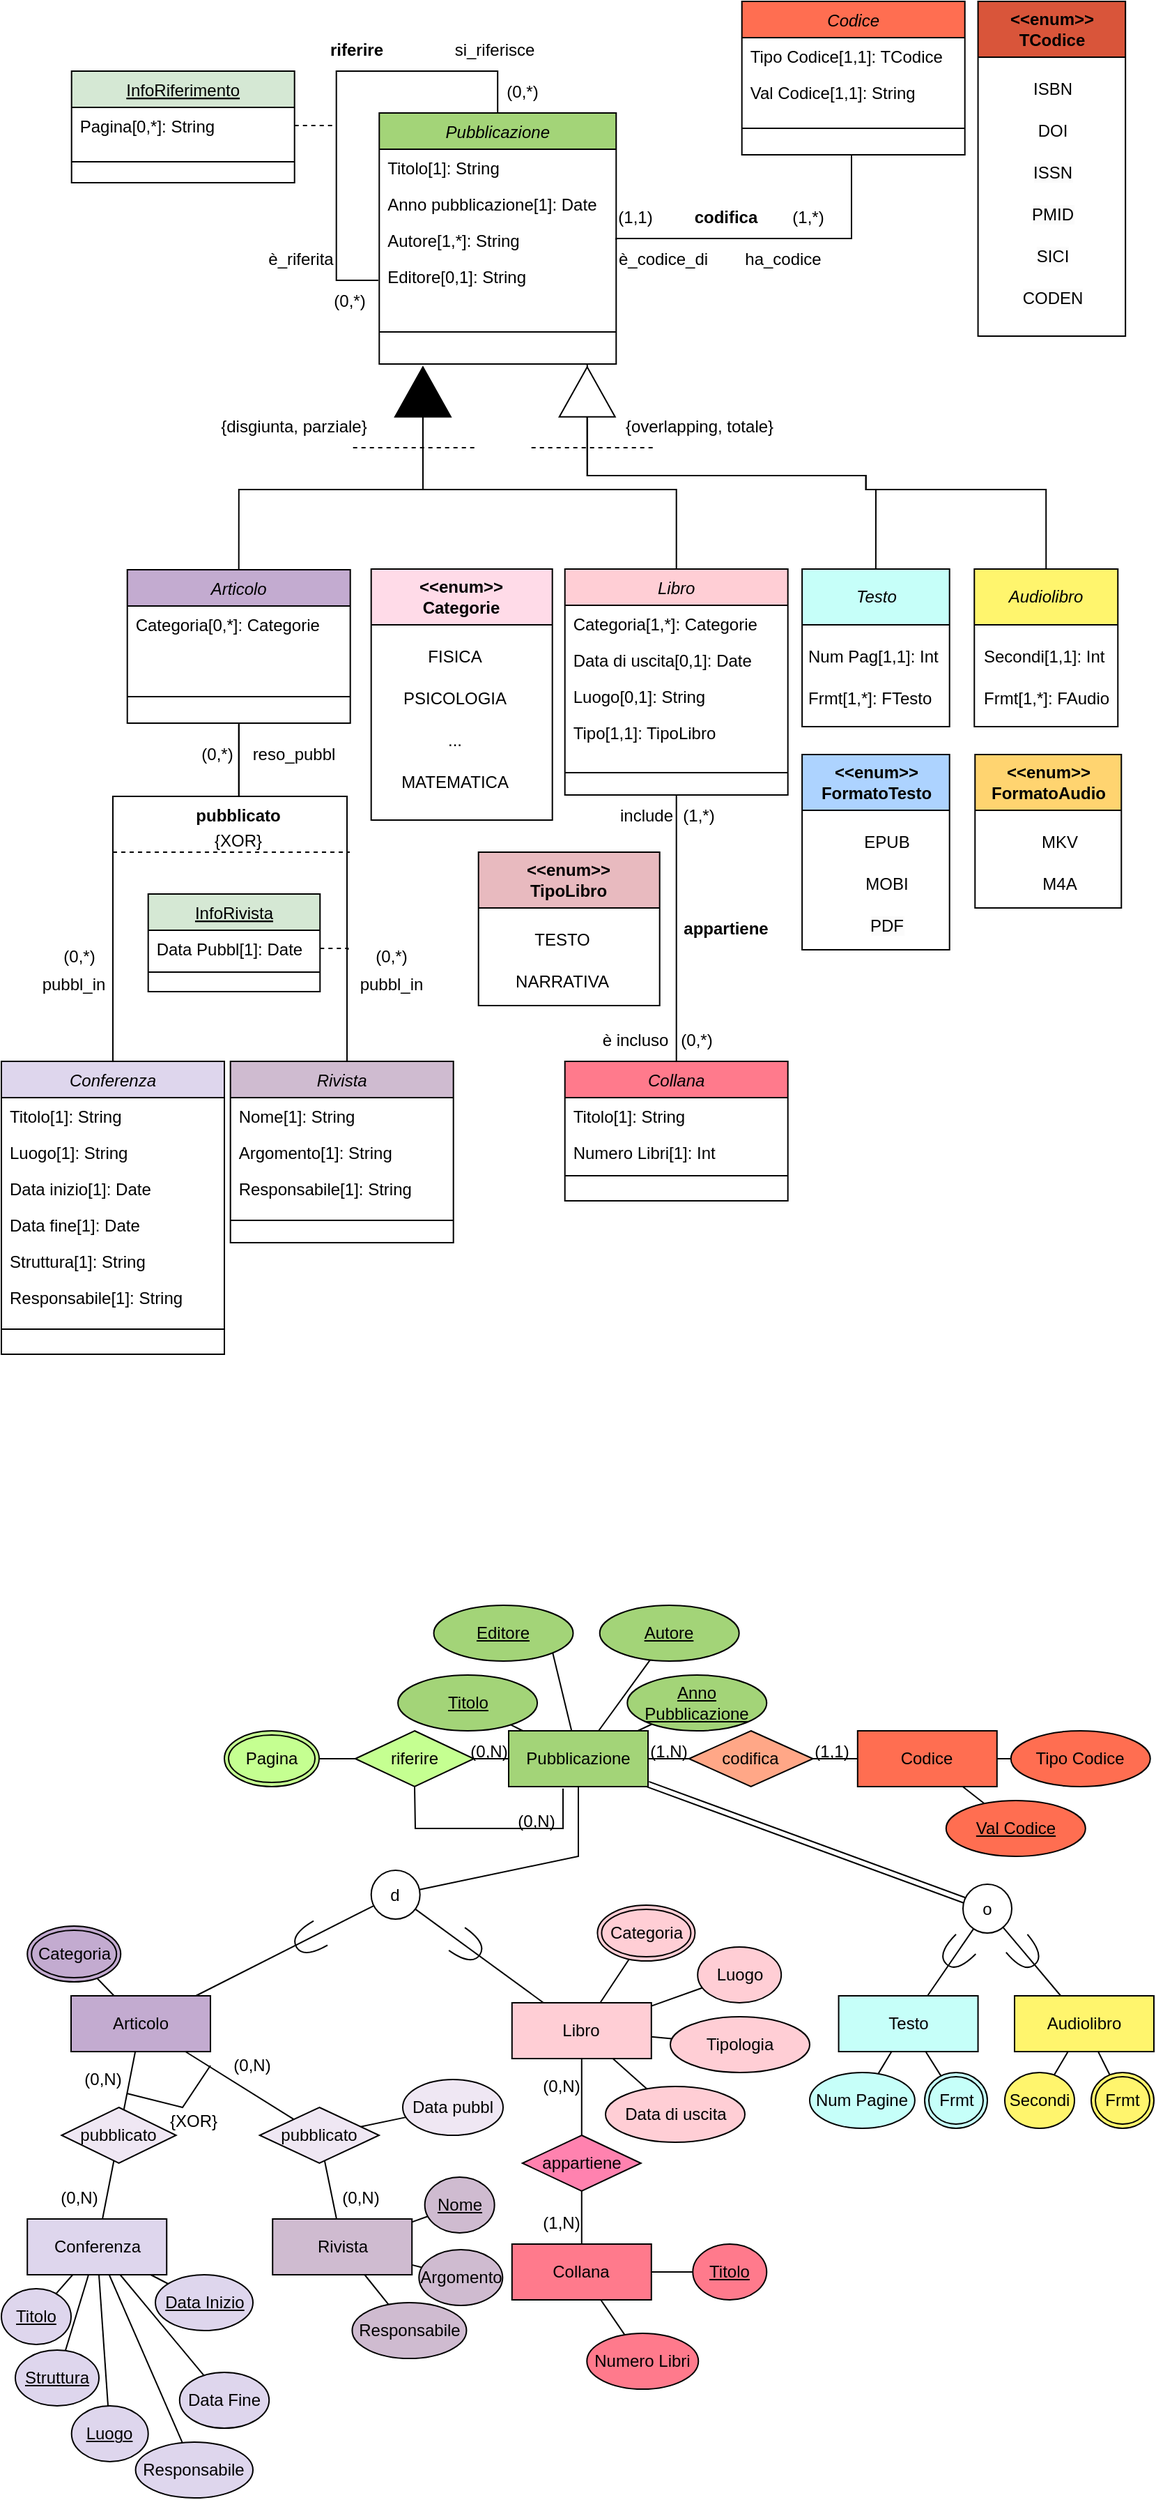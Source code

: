 <mxfile version="26.1.1">
  <diagram id="C5RBs43oDa-KdzZeNtuy" name="Page-1">
    <mxGraphModel dx="1195" dy="622" grid="1" gridSize="10" guides="1" tooltips="1" connect="1" arrows="1" fold="1" page="1" pageScale="1" pageWidth="827" pageHeight="1169" math="0" shadow="0">
      <root>
        <mxCell id="WIyWlLk6GJQsqaUBKTNV-0" />
        <mxCell id="WIyWlLk6GJQsqaUBKTNV-1" parent="WIyWlLk6GJQsqaUBKTNV-0" />
        <mxCell id="fIkuuz6tE-7fz7-lc4vh-28" value="" style="edgeStyle=orthogonalEdgeStyle;rounded=0;orthogonalLoop=1;jettySize=auto;html=1;" parent="WIyWlLk6GJQsqaUBKTNV-1" target="fIkuuz6tE-7fz7-lc4vh-27" edge="1">
          <mxGeometry relative="1" as="geometry">
            <mxPoint x="420.35" y="290" as="sourcePoint" />
          </mxGeometry>
        </mxCell>
        <mxCell id="zkfFHV4jXpPFQw0GAbJ--0" value="Pubblicazione" style="swimlane;fontStyle=2;align=center;verticalAlign=top;childLayout=stackLayout;horizontal=1;startSize=26;horizontalStack=0;resizeParent=1;resizeLast=0;collapsible=1;marginBottom=0;rounded=0;shadow=0;strokeWidth=1;fillColor=#A3D478;" parent="WIyWlLk6GJQsqaUBKTNV-1" vertex="1">
          <mxGeometry x="271.14" y="110" width="170" height="180" as="geometry">
            <mxRectangle x="230" y="140" width="160" height="26" as="alternateBounds" />
          </mxGeometry>
        </mxCell>
        <mxCell id="zkfFHV4jXpPFQw0GAbJ--1" value="Titolo[1]: String" style="text;align=left;verticalAlign=top;spacingLeft=4;spacingRight=4;overflow=hidden;rotatable=0;points=[[0,0.5],[1,0.5]];portConstraint=eastwest;" parent="zkfFHV4jXpPFQw0GAbJ--0" vertex="1">
          <mxGeometry y="26" width="170" height="26" as="geometry" />
        </mxCell>
        <mxCell id="zkfFHV4jXpPFQw0GAbJ--2" value="Anno pubblicazione[1]: Date" style="text;align=left;verticalAlign=top;spacingLeft=4;spacingRight=4;overflow=hidden;rotatable=0;points=[[0,0.5],[1,0.5]];portConstraint=eastwest;rounded=0;shadow=0;html=0;" parent="zkfFHV4jXpPFQw0GAbJ--0" vertex="1">
          <mxGeometry y="52" width="170" height="26" as="geometry" />
        </mxCell>
        <mxCell id="zkfFHV4jXpPFQw0GAbJ--3" value="Autore[1,*]: String" style="text;align=left;verticalAlign=top;spacingLeft=4;spacingRight=4;overflow=hidden;rotatable=0;points=[[0,0.5],[1,0.5]];portConstraint=eastwest;rounded=0;shadow=0;html=0;" parent="zkfFHV4jXpPFQw0GAbJ--0" vertex="1">
          <mxGeometry y="78" width="170" height="26" as="geometry" />
        </mxCell>
        <mxCell id="WZa0bFDrUxoiRo7PPfeb-5" value="Editore[0,1]: String" style="text;align=left;verticalAlign=top;spacingLeft=4;spacingRight=4;overflow=hidden;rotatable=0;points=[[0,0.5],[1,0.5]];portConstraint=eastwest;rounded=0;shadow=0;html=0;" parent="zkfFHV4jXpPFQw0GAbJ--0" vertex="1">
          <mxGeometry y="104" width="170" height="26" as="geometry" />
        </mxCell>
        <mxCell id="WZa0bFDrUxoiRo7PPfeb-7" value="&#xa;" style="text;align=left;verticalAlign=top;spacingLeft=4;spacingRight=4;overflow=hidden;rotatable=0;points=[[0,0.5],[1,0.5]];portConstraint=eastwest;rounded=0;shadow=0;html=0;" parent="zkfFHV4jXpPFQw0GAbJ--0" vertex="1">
          <mxGeometry y="130" width="170" height="26" as="geometry" />
        </mxCell>
        <mxCell id="zkfFHV4jXpPFQw0GAbJ--4" value="" style="line;html=1;strokeWidth=1;align=left;verticalAlign=middle;spacingTop=-1;spacingLeft=3;spacingRight=3;rotatable=0;labelPosition=right;points=[];portConstraint=eastwest;" parent="zkfFHV4jXpPFQw0GAbJ--0" vertex="1">
          <mxGeometry y="156" width="170" height="2" as="geometry" />
        </mxCell>
        <mxCell id="fIkuuz6tE-7fz7-lc4vh-58" style="edgeStyle=orthogonalEdgeStyle;rounded=0;orthogonalLoop=1;jettySize=auto;html=1;entryX=0.5;entryY=0;entryDx=0;entryDy=0;endArrow=none;startFill=0;" parent="WIyWlLk6GJQsqaUBKTNV-1" source="zkfFHV4jXpPFQw0GAbJ--17" target="WZa0bFDrUxoiRo7PPfeb-12" edge="1">
          <mxGeometry relative="1" as="geometry" />
        </mxCell>
        <mxCell id="zkfFHV4jXpPFQw0GAbJ--17" value="Libro" style="swimlane;fontStyle=2;align=center;verticalAlign=top;childLayout=stackLayout;horizontal=1;startSize=26;horizontalStack=0;resizeParent=1;resizeLast=0;collapsible=1;marginBottom=0;rounded=0;shadow=0;strokeWidth=1;fillColor=#FFCED5;" parent="WIyWlLk6GJQsqaUBKTNV-1" vertex="1">
          <mxGeometry x="404.35" y="437" width="160" height="162" as="geometry">
            <mxRectangle x="550" y="140" width="160" height="26" as="alternateBounds" />
          </mxGeometry>
        </mxCell>
        <mxCell id="zkfFHV4jXpPFQw0GAbJ--19" value="Categoria[1,*]: Categorie" style="text;align=left;verticalAlign=top;spacingLeft=4;spacingRight=4;overflow=hidden;rotatable=0;points=[[0,0.5],[1,0.5]];portConstraint=eastwest;rounded=0;shadow=0;html=0;" parent="zkfFHV4jXpPFQw0GAbJ--17" vertex="1">
          <mxGeometry y="26" width="160" height="26" as="geometry" />
        </mxCell>
        <mxCell id="zkfFHV4jXpPFQw0GAbJ--20" value="Data di uscita[0,1]: Date" style="text;align=left;verticalAlign=top;spacingLeft=4;spacingRight=4;overflow=hidden;rotatable=0;points=[[0,0.5],[1,0.5]];portConstraint=eastwest;rounded=0;shadow=0;html=0;" parent="zkfFHV4jXpPFQw0GAbJ--17" vertex="1">
          <mxGeometry y="52" width="160" height="26" as="geometry" />
        </mxCell>
        <mxCell id="zkfFHV4jXpPFQw0GAbJ--21" value="Luogo[0,1]: String" style="text;align=left;verticalAlign=top;spacingLeft=4;spacingRight=4;overflow=hidden;rotatable=0;points=[[0,0.5],[1,0.5]];portConstraint=eastwest;rounded=0;shadow=0;html=0;" parent="zkfFHV4jXpPFQw0GAbJ--17" vertex="1">
          <mxGeometry y="78" width="160" height="26" as="geometry" />
        </mxCell>
        <mxCell id="fIkuuz6tE-7fz7-lc4vh-75" value="Tipo[1,1]: TipoLibro" style="text;align=left;verticalAlign=top;spacingLeft=4;spacingRight=4;overflow=hidden;rotatable=0;points=[[0,0.5],[1,0.5]];portConstraint=eastwest;rounded=0;shadow=0;html=0;" parent="zkfFHV4jXpPFQw0GAbJ--17" vertex="1">
          <mxGeometry y="104" width="160" height="26" as="geometry" />
        </mxCell>
        <mxCell id="zkfFHV4jXpPFQw0GAbJ--23" value="" style="line;html=1;strokeWidth=1;align=left;verticalAlign=middle;spacingTop=-1;spacingLeft=3;spacingRight=3;rotatable=0;labelPosition=right;points=[];portConstraint=eastwest;" parent="zkfFHV4jXpPFQw0GAbJ--17" vertex="1">
          <mxGeometry y="130" width="160" height="32" as="geometry" />
        </mxCell>
        <mxCell id="WZa0bFDrUxoiRo7PPfeb-12" value="Collana" style="swimlane;fontStyle=2;align=center;verticalAlign=top;childLayout=stackLayout;horizontal=1;startSize=26;horizontalStack=0;resizeParent=1;resizeLast=0;collapsible=1;marginBottom=0;rounded=0;shadow=0;strokeWidth=1;fillColor=#FF7A8C;" parent="WIyWlLk6GJQsqaUBKTNV-1" vertex="1">
          <mxGeometry x="404.35" y="790" width="160" height="100" as="geometry">
            <mxRectangle x="550" y="140" width="160" height="26" as="alternateBounds" />
          </mxGeometry>
        </mxCell>
        <mxCell id="WZa0bFDrUxoiRo7PPfeb-14" value="Titolo[1]: String" style="text;align=left;verticalAlign=top;spacingLeft=4;spacingRight=4;overflow=hidden;rotatable=0;points=[[0,0.5],[1,0.5]];portConstraint=eastwest;rounded=0;shadow=0;html=0;" parent="WZa0bFDrUxoiRo7PPfeb-12" vertex="1">
          <mxGeometry y="26" width="160" height="26" as="geometry" />
        </mxCell>
        <mxCell id="WZa0bFDrUxoiRo7PPfeb-15" value="Numero Libri[1]: Int" style="text;align=left;verticalAlign=top;spacingLeft=4;spacingRight=4;overflow=hidden;rotatable=0;points=[[0,0.5],[1,0.5]];portConstraint=eastwest;rounded=0;shadow=0;html=0;" parent="WZa0bFDrUxoiRo7PPfeb-12" vertex="1">
          <mxGeometry y="52" width="160" height="26" as="geometry" />
        </mxCell>
        <mxCell id="WZa0bFDrUxoiRo7PPfeb-18" value="" style="line;html=1;strokeWidth=1;align=left;verticalAlign=middle;spacingTop=-1;spacingLeft=3;spacingRight=3;rotatable=0;labelPosition=right;points=[];portConstraint=eastwest;" parent="WZa0bFDrUxoiRo7PPfeb-12" vertex="1">
          <mxGeometry y="78" width="160" height="8" as="geometry" />
        </mxCell>
        <mxCell id="WZa0bFDrUxoiRo7PPfeb-27" value="&lt;font&gt;è incluso&lt;/font&gt;" style="text;html=1;align=center;verticalAlign=middle;whiteSpace=wrap;rounded=0;" parent="WIyWlLk6GJQsqaUBKTNV-1" vertex="1">
          <mxGeometry x="424.75" y="760" width="60" height="30" as="geometry" />
        </mxCell>
        <mxCell id="p-gWA3lg95ONOcVxtHfZ-0" style="edgeStyle=orthogonalEdgeStyle;rounded=0;orthogonalLoop=1;jettySize=auto;html=1;entryX=0.5;entryY=0;entryDx=0;entryDy=0;endArrow=none;startFill=0;" edge="1" parent="WIyWlLk6GJQsqaUBKTNV-1" source="WZa0bFDrUxoiRo7PPfeb-29" target="WZa0bFDrUxoiRo7PPfeb-56">
          <mxGeometry relative="1" as="geometry">
            <Array as="points">
              <mxPoint x="170" y="600" />
              <mxPoint x="80" y="600" />
            </Array>
          </mxGeometry>
        </mxCell>
        <mxCell id="p-gWA3lg95ONOcVxtHfZ-1" style="edgeStyle=orthogonalEdgeStyle;rounded=0;orthogonalLoop=1;jettySize=auto;html=1;entryX=0.5;entryY=0;entryDx=0;entryDy=0;endArrow=none;startFill=0;" edge="1" parent="WIyWlLk6GJQsqaUBKTNV-1" source="WZa0bFDrUxoiRo7PPfeb-29" target="WZa0bFDrUxoiRo7PPfeb-40">
          <mxGeometry relative="1" as="geometry">
            <Array as="points">
              <mxPoint x="170" y="600" />
              <mxPoint x="248" y="600" />
            </Array>
          </mxGeometry>
        </mxCell>
        <mxCell id="WZa0bFDrUxoiRo7PPfeb-29" value="Articolo" style="swimlane;fontStyle=2;align=center;verticalAlign=top;childLayout=stackLayout;horizontal=1;startSize=26;horizontalStack=0;resizeParent=1;resizeLast=0;collapsible=1;marginBottom=0;rounded=0;shadow=0;strokeWidth=1;fillColor=#C3ABD0;" parent="WIyWlLk6GJQsqaUBKTNV-1" vertex="1">
          <mxGeometry x="90.35" y="437.5" width="160" height="110" as="geometry">
            <mxRectangle x="550" y="140" width="160" height="26" as="alternateBounds" />
          </mxGeometry>
        </mxCell>
        <mxCell id="WZa0bFDrUxoiRo7PPfeb-66" value="Categoria[0,*]: Categorie" style="text;align=left;verticalAlign=top;spacingLeft=4;spacingRight=4;overflow=hidden;rotatable=0;points=[[0,0.5],[1,0.5]];portConstraint=eastwest;" parent="WZa0bFDrUxoiRo7PPfeb-29" vertex="1">
          <mxGeometry y="26" width="160" height="26" as="geometry" />
        </mxCell>
        <mxCell id="WZa0bFDrUxoiRo7PPfeb-73" value="&#xa;" style="text;align=left;verticalAlign=top;spacingLeft=4;spacingRight=4;overflow=hidden;rotatable=0;points=[[0,0.5],[1,0.5]];portConstraint=eastwest;" parent="WZa0bFDrUxoiRo7PPfeb-29" vertex="1">
          <mxGeometry y="52" width="160" height="26" as="geometry" />
        </mxCell>
        <mxCell id="WZa0bFDrUxoiRo7PPfeb-36" value="" style="line;html=1;strokeWidth=1;align=left;verticalAlign=middle;spacingTop=-1;spacingLeft=3;spacingRight=3;rotatable=0;labelPosition=right;points=[];portConstraint=eastwest;" parent="WZa0bFDrUxoiRo7PPfeb-29" vertex="1">
          <mxGeometry y="78" width="160" height="26" as="geometry" />
        </mxCell>
        <mxCell id="WZa0bFDrUxoiRo7PPfeb-40" value="Rivista" style="swimlane;fontStyle=2;align=center;verticalAlign=top;childLayout=stackLayout;horizontal=1;startSize=26;horizontalStack=0;resizeParent=1;resizeLast=0;collapsible=1;marginBottom=0;rounded=0;shadow=0;strokeWidth=1;fillColor=#CFBBD0;" parent="WIyWlLk6GJQsqaUBKTNV-1" vertex="1">
          <mxGeometry x="164.35" y="790" width="160" height="130" as="geometry">
            <mxRectangle x="550" y="140" width="160" height="26" as="alternateBounds" />
          </mxGeometry>
        </mxCell>
        <mxCell id="WZa0bFDrUxoiRo7PPfeb-41" value="Nome[1]: String" style="text;align=left;verticalAlign=top;spacingLeft=4;spacingRight=4;overflow=hidden;rotatable=0;points=[[0,0.5],[1,0.5]];portConstraint=eastwest;" parent="WZa0bFDrUxoiRo7PPfeb-40" vertex="1">
          <mxGeometry y="26" width="160" height="26" as="geometry" />
        </mxCell>
        <mxCell id="WZa0bFDrUxoiRo7PPfeb-42" value="Argomento[1]: String" style="text;align=left;verticalAlign=top;spacingLeft=4;spacingRight=4;overflow=hidden;rotatable=0;points=[[0,0.5],[1,0.5]];portConstraint=eastwest;rounded=0;shadow=0;html=0;" parent="WZa0bFDrUxoiRo7PPfeb-40" vertex="1">
          <mxGeometry y="52" width="160" height="26" as="geometry" />
        </mxCell>
        <mxCell id="WZa0bFDrUxoiRo7PPfeb-43" value="Responsabile[1]: String" style="text;align=left;verticalAlign=top;spacingLeft=4;spacingRight=4;overflow=hidden;rotatable=0;points=[[0,0.5],[1,0.5]];portConstraint=eastwest;rounded=0;shadow=0;html=0;" parent="WZa0bFDrUxoiRo7PPfeb-40" vertex="1">
          <mxGeometry y="78" width="160" height="26" as="geometry" />
        </mxCell>
        <mxCell id="WZa0bFDrUxoiRo7PPfeb-44" value="" style="line;html=1;strokeWidth=1;align=left;verticalAlign=middle;spacingTop=-1;spacingLeft=3;spacingRight=3;rotatable=0;labelPosition=right;points=[];portConstraint=eastwest;" parent="WZa0bFDrUxoiRo7PPfeb-40" vertex="1">
          <mxGeometry y="104" width="160" height="20" as="geometry" />
        </mxCell>
        <mxCell id="WZa0bFDrUxoiRo7PPfeb-56" value="Conferenza" style="swimlane;fontStyle=2;align=center;verticalAlign=top;childLayout=stackLayout;horizontal=1;startSize=26;horizontalStack=0;resizeParent=1;resizeLast=0;collapsible=1;marginBottom=0;rounded=0;shadow=0;strokeWidth=1;fillColor=#DED6ED;" parent="WIyWlLk6GJQsqaUBKTNV-1" vertex="1">
          <mxGeometry x="-5.551e-16" y="790" width="160" height="210" as="geometry">
            <mxRectangle x="550" y="140" width="160" height="26" as="alternateBounds" />
          </mxGeometry>
        </mxCell>
        <mxCell id="WZa0bFDrUxoiRo7PPfeb-72" value="Titolo[1]: String" style="text;align=left;verticalAlign=top;spacingLeft=4;spacingRight=4;overflow=hidden;rotatable=0;points=[[0,0.5],[1,0.5]];portConstraint=eastwest;" parent="WZa0bFDrUxoiRo7PPfeb-56" vertex="1">
          <mxGeometry y="26" width="160" height="26" as="geometry" />
        </mxCell>
        <mxCell id="WZa0bFDrUxoiRo7PPfeb-57" value="Luogo[1]: String" style="text;align=left;verticalAlign=top;spacingLeft=4;spacingRight=4;overflow=hidden;rotatable=0;points=[[0,0.5],[1,0.5]];portConstraint=eastwest;" parent="WZa0bFDrUxoiRo7PPfeb-56" vertex="1">
          <mxGeometry y="52" width="160" height="26" as="geometry" />
        </mxCell>
        <mxCell id="WZa0bFDrUxoiRo7PPfeb-58" value="Data inizio[1]: Date" style="text;align=left;verticalAlign=top;spacingLeft=4;spacingRight=4;overflow=hidden;rotatable=0;points=[[0,0.5],[1,0.5]];portConstraint=eastwest;rounded=0;shadow=0;html=0;" parent="WZa0bFDrUxoiRo7PPfeb-56" vertex="1">
          <mxGeometry y="78" width="160" height="26" as="geometry" />
        </mxCell>
        <mxCell id="WZa0bFDrUxoiRo7PPfeb-59" value="Data fine[1]: Date" style="text;align=left;verticalAlign=top;spacingLeft=4;spacingRight=4;overflow=hidden;rotatable=0;points=[[0,0.5],[1,0.5]];portConstraint=eastwest;rounded=0;shadow=0;html=0;" parent="WZa0bFDrUxoiRo7PPfeb-56" vertex="1">
          <mxGeometry y="104" width="160" height="26" as="geometry" />
        </mxCell>
        <mxCell id="WZa0bFDrUxoiRo7PPfeb-60" value="Struttura[1]: String" style="text;align=left;verticalAlign=top;spacingLeft=4;spacingRight=4;overflow=hidden;rotatable=0;points=[[0,0.5],[1,0.5]];portConstraint=eastwest;rounded=0;shadow=0;html=0;" parent="WZa0bFDrUxoiRo7PPfeb-56" vertex="1">
          <mxGeometry y="130" width="160" height="26" as="geometry" />
        </mxCell>
        <mxCell id="WZa0bFDrUxoiRo7PPfeb-62" value="Responsabile[1]: String" style="text;align=left;verticalAlign=top;spacingLeft=4;spacingRight=4;overflow=hidden;rotatable=0;points=[[0,0.5],[1,0.5]];portConstraint=eastwest;rounded=0;shadow=0;html=0;" parent="WZa0bFDrUxoiRo7PPfeb-56" vertex="1">
          <mxGeometry y="156" width="160" height="26" as="geometry" />
        </mxCell>
        <mxCell id="WZa0bFDrUxoiRo7PPfeb-61" value="" style="line;html=1;strokeWidth=1;align=left;verticalAlign=middle;spacingTop=-1;spacingLeft=3;spacingRight=3;rotatable=0;labelPosition=right;points=[];portConstraint=eastwest;" parent="WZa0bFDrUxoiRo7PPfeb-56" vertex="1">
          <mxGeometry y="182" width="160" height="20" as="geometry" />
        </mxCell>
        <mxCell id="WZa0bFDrUxoiRo7PPfeb-77" value="&lt;i style=&quot;font-weight: normal;&quot;&gt;Testo&lt;/i&gt;" style="swimlane;whiteSpace=wrap;html=1;startSize=40;fillColor=#C6FFF9;" parent="WIyWlLk6GJQsqaUBKTNV-1" vertex="1">
          <mxGeometry x="574.56" y="437" width="105.79" height="113" as="geometry" />
        </mxCell>
        <mxCell id="WZa0bFDrUxoiRo7PPfeb-78" value="Num Pag[1,1]: Int" style="text;html=1;align=left;verticalAlign=middle;resizable=0;points=[];autosize=1;strokeColor=none;fillColor=none;" parent="WZa0bFDrUxoiRo7PPfeb-77" vertex="1">
          <mxGeometry x="2.89" y="48" width="120" height="30" as="geometry" />
        </mxCell>
        <mxCell id="fIkuuz6tE-7fz7-lc4vh-32" value="Frmt[1,*]: FTesto" style="text;html=1;align=left;verticalAlign=middle;resizable=0;points=[];autosize=1;strokeColor=none;fillColor=none;" parent="WZa0bFDrUxoiRo7PPfeb-77" vertex="1">
          <mxGeometry x="2.89" y="78" width="110" height="30" as="geometry" />
        </mxCell>
        <mxCell id="WZa0bFDrUxoiRo7PPfeb-81" value="&lt;div&gt;&amp;lt;&amp;lt;enum&amp;gt;&amp;gt;&lt;/div&gt;FormatoTesto" style="swimlane;whiteSpace=wrap;html=1;startSize=40;fillColor=#ADD3FF;" parent="WIyWlLk6GJQsqaUBKTNV-1" vertex="1">
          <mxGeometry x="574.56" y="570" width="105.79" height="140" as="geometry" />
        </mxCell>
        <mxCell id="WZa0bFDrUxoiRo7PPfeb-82" value="EPUB" style="text;html=1;align=center;verticalAlign=middle;resizable=0;points=[];autosize=1;strokeColor=none;fillColor=none;" parent="WZa0bFDrUxoiRo7PPfeb-81" vertex="1">
          <mxGeometry x="30" y="48" width="60" height="30" as="geometry" />
        </mxCell>
        <mxCell id="WZa0bFDrUxoiRo7PPfeb-83" value="MOBI" style="text;html=1;align=center;verticalAlign=middle;resizable=0;points=[];autosize=1;strokeColor=none;fillColor=none;" parent="WZa0bFDrUxoiRo7PPfeb-81" vertex="1">
          <mxGeometry x="35" y="78" width="50" height="30" as="geometry" />
        </mxCell>
        <mxCell id="WZa0bFDrUxoiRo7PPfeb-89" value="&lt;span style=&quot;color: rgb(0, 0, 0); font-family: Helvetica; font-size: 12px; font-style: normal; font-variant-ligatures: normal; font-variant-caps: normal; font-weight: 400; letter-spacing: normal; orphans: 2; text-align: center; text-indent: 0px; text-transform: none; widows: 2; word-spacing: 0px; -webkit-text-stroke-width: 0px; white-space: nowrap; background-color: rgb(251, 251, 251); text-decoration-thickness: initial; text-decoration-style: initial; text-decoration-color: initial; display: inline !important; float: none;&quot;&gt;PDF&lt;/span&gt;" style="text;html=1;align=center;verticalAlign=middle;resizable=0;points=[];autosize=1;strokeColor=none;fillColor=none;" parent="WZa0bFDrUxoiRo7PPfeb-81" vertex="1">
          <mxGeometry x="35" y="108" width="50" height="30" as="geometry" />
        </mxCell>
        <mxCell id="WZa0bFDrUxoiRo7PPfeb-91" value="&amp;lt;&amp;lt;enum&amp;gt;&amp;gt;&lt;div&gt;Categorie&lt;/div&gt;" style="swimlane;whiteSpace=wrap;html=1;startSize=40;fillColor=#FFDBE8;" parent="WIyWlLk6GJQsqaUBKTNV-1" vertex="1">
          <mxGeometry x="265.35" y="437" width="130" height="180" as="geometry" />
        </mxCell>
        <mxCell id="WZa0bFDrUxoiRo7PPfeb-92" value="FISICA" style="text;html=1;align=center;verticalAlign=middle;resizable=0;points=[];autosize=1;strokeColor=none;fillColor=none;" parent="WZa0bFDrUxoiRo7PPfeb-91" vertex="1">
          <mxGeometry x="30" y="48" width="60" height="30" as="geometry" />
        </mxCell>
        <mxCell id="WZa0bFDrUxoiRo7PPfeb-93" value="PSICOLOGIA" style="text;html=1;align=center;verticalAlign=middle;resizable=0;points=[];autosize=1;strokeColor=none;fillColor=none;" parent="WZa0bFDrUxoiRo7PPfeb-91" vertex="1">
          <mxGeometry x="10" y="78" width="100" height="30" as="geometry" />
        </mxCell>
        <mxCell id="WZa0bFDrUxoiRo7PPfeb-94" value="..." style="text;html=1;align=center;verticalAlign=middle;resizable=0;points=[];autosize=1;strokeColor=none;fillColor=none;" parent="WZa0bFDrUxoiRo7PPfeb-91" vertex="1">
          <mxGeometry x="45" y="108" width="30" height="30" as="geometry" />
        </mxCell>
        <mxCell id="WZa0bFDrUxoiRo7PPfeb-95" value="MATEMATICA" style="text;html=1;align=center;verticalAlign=middle;resizable=0;points=[];autosize=1;strokeColor=none;fillColor=none;" parent="WZa0bFDrUxoiRo7PPfeb-91" vertex="1">
          <mxGeometry x="10" y="138" width="100" height="30" as="geometry" />
        </mxCell>
        <mxCell id="WZa0bFDrUxoiRo7PPfeb-102" value="&amp;lt;&amp;lt;enum&amp;gt;&amp;gt;&lt;div&gt;TipoLibro&lt;/div&gt;" style="swimlane;whiteSpace=wrap;html=1;startSize=40;fillColor=#E8BABF;" parent="WIyWlLk6GJQsqaUBKTNV-1" vertex="1">
          <mxGeometry x="342.35" y="640" width="130" height="110" as="geometry" />
        </mxCell>
        <mxCell id="WZa0bFDrUxoiRo7PPfeb-103" value="TESTO" style="text;html=1;align=center;verticalAlign=middle;resizable=0;points=[];autosize=1;strokeColor=none;fillColor=none;" parent="WZa0bFDrUxoiRo7PPfeb-102" vertex="1">
          <mxGeometry x="30" y="48" width="60" height="30" as="geometry" />
        </mxCell>
        <mxCell id="WZa0bFDrUxoiRo7PPfeb-104" value="NARRATIVA" style="text;html=1;align=center;verticalAlign=middle;resizable=0;points=[];autosize=1;strokeColor=none;fillColor=none;" parent="WZa0bFDrUxoiRo7PPfeb-102" vertex="1">
          <mxGeometry x="15" y="78" width="90" height="30" as="geometry" />
        </mxCell>
        <mxCell id="fIkuuz6tE-7fz7-lc4vh-0" value="&lt;i style=&quot;font-weight: normal;&quot;&gt;Audiolibro&lt;/i&gt;" style="swimlane;whiteSpace=wrap;html=1;startSize=40;fillColor=#FFF56D;" parent="WIyWlLk6GJQsqaUBKTNV-1" vertex="1">
          <mxGeometry x="698.14" y="437" width="103" height="113" as="geometry" />
        </mxCell>
        <mxCell id="fIkuuz6tE-7fz7-lc4vh-1" value="Secondi[1,1]: Int" style="text;html=1;align=left;verticalAlign=middle;resizable=0;points=[];autosize=1;strokeColor=none;fillColor=none;" parent="fIkuuz6tE-7fz7-lc4vh-0" vertex="1">
          <mxGeometry x="5" y="48" width="110" height="30" as="geometry" />
        </mxCell>
        <mxCell id="fIkuuz6tE-7fz7-lc4vh-33" value="Frmt[1,*]: FAudio" style="text;html=1;align=left;verticalAlign=middle;resizable=0;points=[];autosize=1;strokeColor=none;fillColor=none;" parent="fIkuuz6tE-7fz7-lc4vh-0" vertex="1">
          <mxGeometry x="5" y="78" width="110" height="30" as="geometry" />
        </mxCell>
        <mxCell id="fIkuuz6tE-7fz7-lc4vh-3" value="&lt;div&gt;&amp;lt;&amp;lt;enum&amp;gt;&amp;gt;&lt;/div&gt;FormatoAudio" style="swimlane;whiteSpace=wrap;html=1;startSize=40;fillColor=#FFD470;" parent="WIyWlLk6GJQsqaUBKTNV-1" vertex="1">
          <mxGeometry x="698.64" y="570" width="105" height="110" as="geometry" />
        </mxCell>
        <mxCell id="fIkuuz6tE-7fz7-lc4vh-4" value="MKV" style="text;html=1;align=center;verticalAlign=middle;resizable=0;points=[];autosize=1;strokeColor=none;fillColor=none;" parent="fIkuuz6tE-7fz7-lc4vh-3" vertex="1">
          <mxGeometry x="35" y="48" width="50" height="30" as="geometry" />
        </mxCell>
        <mxCell id="fIkuuz6tE-7fz7-lc4vh-7" value="M4A" style="text;html=1;align=center;verticalAlign=middle;resizable=0;points=[];autosize=1;strokeColor=none;fillColor=none;" parent="fIkuuz6tE-7fz7-lc4vh-3" vertex="1">
          <mxGeometry x="35" y="78" width="50" height="30" as="geometry" />
        </mxCell>
        <mxCell id="fIkuuz6tE-7fz7-lc4vh-30" style="edgeStyle=orthogonalEdgeStyle;rounded=0;orthogonalLoop=1;jettySize=auto;html=1;entryX=0.5;entryY=0;entryDx=0;entryDy=0;exitX=0;exitY=0.5;exitDx=0;exitDy=0;endArrow=none;startFill=0;" parent="WIyWlLk6GJQsqaUBKTNV-1" source="fIkuuz6tE-7fz7-lc4vh-27" target="WZa0bFDrUxoiRo7PPfeb-77" edge="1">
          <mxGeometry relative="1" as="geometry">
            <Array as="points">
              <mxPoint x="420.35" y="370" />
              <mxPoint x="620.35" y="370" />
              <mxPoint x="620.35" y="380" />
              <mxPoint x="627.35" y="380" />
            </Array>
          </mxGeometry>
        </mxCell>
        <mxCell id="fIkuuz6tE-7fz7-lc4vh-31" style="edgeStyle=orthogonalEdgeStyle;rounded=0;orthogonalLoop=1;jettySize=auto;html=1;entryX=0.5;entryY=0;entryDx=0;entryDy=0;exitX=0;exitY=0.5;exitDx=0;exitDy=0;endArrow=none;startFill=0;" parent="WIyWlLk6GJQsqaUBKTNV-1" source="fIkuuz6tE-7fz7-lc4vh-27" target="fIkuuz6tE-7fz7-lc4vh-0" edge="1">
          <mxGeometry relative="1" as="geometry">
            <Array as="points">
              <mxPoint x="420.35" y="370" />
              <mxPoint x="620.35" y="370" />
              <mxPoint x="620.35" y="380" />
              <mxPoint x="749.35" y="380" />
            </Array>
          </mxGeometry>
        </mxCell>
        <mxCell id="fIkuuz6tE-7fz7-lc4vh-27" value="" style="triangle;whiteSpace=wrap;html=1;verticalAlign=top;fillColor=#FFFFFF;fontStyle=2;startSize=26;rounded=0;shadow=0;strokeWidth=1;rotation=-90;" parent="WIyWlLk6GJQsqaUBKTNV-1" vertex="1">
          <mxGeometry x="402.46" y="290" width="35.79" height="40" as="geometry" />
        </mxCell>
        <mxCell id="fIkuuz6tE-7fz7-lc4vh-56" style="edgeStyle=orthogonalEdgeStyle;rounded=0;orthogonalLoop=1;jettySize=auto;html=1;endArrow=none;startFill=0;" parent="WIyWlLk6GJQsqaUBKTNV-1" source="fIkuuz6tE-7fz7-lc4vh-29" target="zkfFHV4jXpPFQw0GAbJ--17" edge="1">
          <mxGeometry relative="1" as="geometry">
            <Array as="points">
              <mxPoint x="302.35" y="380" />
              <mxPoint x="484.35" y="380" />
            </Array>
          </mxGeometry>
        </mxCell>
        <mxCell id="fIkuuz6tE-7fz7-lc4vh-57" style="edgeStyle=orthogonalEdgeStyle;rounded=0;orthogonalLoop=1;jettySize=auto;html=1;endArrow=none;startFill=0;entryX=0.5;entryY=0;entryDx=0;entryDy=0;" parent="WIyWlLk6GJQsqaUBKTNV-1" source="fIkuuz6tE-7fz7-lc4vh-29" target="WZa0bFDrUxoiRo7PPfeb-29" edge="1">
          <mxGeometry relative="1" as="geometry">
            <mxPoint x="170.35" y="360" as="targetPoint" />
            <Array as="points">
              <mxPoint x="302.35" y="380" />
              <mxPoint x="170.35" y="380" />
            </Array>
          </mxGeometry>
        </mxCell>
        <mxCell id="fIkuuz6tE-7fz7-lc4vh-29" value="" style="triangle;whiteSpace=wrap;html=1;verticalAlign=top;fillColor=#000000;fontStyle=2;startSize=26;rounded=0;shadow=0;strokeWidth=1;rotation=-90;" parent="WIyWlLk6GJQsqaUBKTNV-1" vertex="1">
          <mxGeometry x="284.56" y="290" width="35.79" height="40" as="geometry" />
        </mxCell>
        <mxCell id="fIkuuz6tE-7fz7-lc4vh-35" value="" style="endArrow=none;dashed=1;html=1;rounded=0;" parent="WIyWlLk6GJQsqaUBKTNV-1" edge="1">
          <mxGeometry width="50" height="50" relative="1" as="geometry">
            <mxPoint x="380.35" y="350" as="sourcePoint" />
            <mxPoint x="470.35" y="350" as="targetPoint" />
          </mxGeometry>
        </mxCell>
        <mxCell id="fIkuuz6tE-7fz7-lc4vh-36" value="{overlapping, totale}" style="text;html=1;align=center;verticalAlign=middle;whiteSpace=wrap;rounded=0;" parent="WIyWlLk6GJQsqaUBKTNV-1" vertex="1">
          <mxGeometry x="441.14" y="320" width="120" height="30" as="geometry" />
        </mxCell>
        <mxCell id="fIkuuz6tE-7fz7-lc4vh-38" value="Codice" style="swimlane;fontStyle=2;align=center;verticalAlign=top;childLayout=stackLayout;horizontal=1;startSize=26;horizontalStack=0;resizeParent=1;resizeLast=0;collapsible=1;marginBottom=0;rounded=0;shadow=0;strokeWidth=1;fillColor=#FF6E51;" parent="WIyWlLk6GJQsqaUBKTNV-1" vertex="1">
          <mxGeometry x="531.35" y="30" width="160" height="110" as="geometry">
            <mxRectangle x="550" y="140" width="160" height="26" as="alternateBounds" />
          </mxGeometry>
        </mxCell>
        <mxCell id="fIkuuz6tE-7fz7-lc4vh-39" value="Tipo Codice[1,1]: TCodice " style="text;align=left;verticalAlign=top;spacingLeft=4;spacingRight=4;overflow=hidden;rotatable=0;points=[[0,0.5],[1,0.5]];portConstraint=eastwest;" parent="fIkuuz6tE-7fz7-lc4vh-38" vertex="1">
          <mxGeometry y="26" width="160" height="26" as="geometry" />
        </mxCell>
        <mxCell id="fIkuuz6tE-7fz7-lc4vh-41" value="Val Codice[1,1]: String" style="text;align=left;verticalAlign=top;spacingLeft=4;spacingRight=4;overflow=hidden;rotatable=0;points=[[0,0.5],[1,0.5]];portConstraint=eastwest;" parent="fIkuuz6tE-7fz7-lc4vh-38" vertex="1">
          <mxGeometry y="52" width="160" height="26" as="geometry" />
        </mxCell>
        <mxCell id="fIkuuz6tE-7fz7-lc4vh-42" value="" style="line;html=1;strokeWidth=1;align=left;verticalAlign=middle;spacingTop=-1;spacingLeft=3;spacingRight=3;rotatable=0;labelPosition=right;points=[];portConstraint=eastwest;" parent="fIkuuz6tE-7fz7-lc4vh-38" vertex="1">
          <mxGeometry y="78" width="160" height="26" as="geometry" />
        </mxCell>
        <mxCell id="fIkuuz6tE-7fz7-lc4vh-50" style="edgeStyle=orthogonalEdgeStyle;rounded=0;orthogonalLoop=1;jettySize=auto;html=1;endArrow=none;startFill=0;exitX=1;exitY=0.5;exitDx=0;exitDy=0;" parent="WIyWlLk6GJQsqaUBKTNV-1" source="zkfFHV4jXpPFQw0GAbJ--3" edge="1">
          <mxGeometry relative="1" as="geometry">
            <mxPoint x="600" y="140" as="targetPoint" />
            <Array as="points">
              <mxPoint x="441" y="200" />
              <mxPoint x="610" y="200" />
              <mxPoint x="610" y="140" />
            </Array>
          </mxGeometry>
        </mxCell>
        <mxCell id="fIkuuz6tE-7fz7-lc4vh-51" value="ha_codice" style="text;html=1;align=center;verticalAlign=middle;whiteSpace=wrap;rounded=0;" parent="WIyWlLk6GJQsqaUBKTNV-1" vertex="1">
          <mxGeometry x="531.35" y="200" width="60" height="30" as="geometry" />
        </mxCell>
        <mxCell id="fIkuuz6tE-7fz7-lc4vh-52" value="&lt;span style=&quot;text-wrap-mode: nowrap;&quot;&gt;è&lt;/span&gt;_codice_di" style="text;html=1;align=center;verticalAlign=middle;whiteSpace=wrap;rounded=0;" parent="WIyWlLk6GJQsqaUBKTNV-1" vertex="1">
          <mxGeometry x="445.35" y="200" width="60" height="30" as="geometry" />
        </mxCell>
        <mxCell id="fIkuuz6tE-7fz7-lc4vh-53" value="&lt;b&gt;codifica&lt;/b&gt;" style="text;html=1;align=center;verticalAlign=middle;whiteSpace=wrap;rounded=0;" parent="WIyWlLk6GJQsqaUBKTNV-1" vertex="1">
          <mxGeometry x="490.35" y="170" width="60" height="30" as="geometry" />
        </mxCell>
        <mxCell id="fIkuuz6tE-7fz7-lc4vh-54" value="(1,1)" style="text;html=1;align=center;verticalAlign=middle;whiteSpace=wrap;rounded=0;" parent="WIyWlLk6GJQsqaUBKTNV-1" vertex="1">
          <mxGeometry x="424.75" y="170" width="60" height="30" as="geometry" />
        </mxCell>
        <mxCell id="fIkuuz6tE-7fz7-lc4vh-55" value="(1,*)" style="text;html=1;align=center;verticalAlign=middle;whiteSpace=wrap;rounded=0;" parent="WIyWlLk6GJQsqaUBKTNV-1" vertex="1">
          <mxGeometry x="549.14" y="170" width="60" height="30" as="geometry" />
        </mxCell>
        <mxCell id="fIkuuz6tE-7fz7-lc4vh-59" value="&lt;font&gt;include&lt;/font&gt;" style="text;html=1;align=center;verticalAlign=middle;whiteSpace=wrap;rounded=0;" parent="WIyWlLk6GJQsqaUBKTNV-1" vertex="1">
          <mxGeometry x="433.35" y="599" width="60" height="30" as="geometry" />
        </mxCell>
        <mxCell id="fIkuuz6tE-7fz7-lc4vh-60" value="&lt;b&gt;appartiene&lt;/b&gt;" style="text;html=1;align=center;verticalAlign=middle;whiteSpace=wrap;rounded=0;" parent="WIyWlLk6GJQsqaUBKTNV-1" vertex="1">
          <mxGeometry x="490.35" y="680" width="60" height="30" as="geometry" />
        </mxCell>
        <mxCell id="fIkuuz6tE-7fz7-lc4vh-62" value="(1,*)" style="text;html=1;align=center;verticalAlign=middle;whiteSpace=wrap;rounded=0;" parent="WIyWlLk6GJQsqaUBKTNV-1" vertex="1">
          <mxGeometry x="470.35" y="599" width="60.79" height="30" as="geometry" />
        </mxCell>
        <mxCell id="fIkuuz6tE-7fz7-lc4vh-63" value="(0,*)" style="text;html=1;align=center;verticalAlign=middle;whiteSpace=wrap;rounded=0;" parent="WIyWlLk6GJQsqaUBKTNV-1" vertex="1">
          <mxGeometry x="469.35" y="760" width="60" height="30" as="geometry" />
        </mxCell>
        <mxCell id="fIkuuz6tE-7fz7-lc4vh-68" value="" style="endArrow=none;dashed=1;html=1;rounded=0;" parent="WIyWlLk6GJQsqaUBKTNV-1" edge="1">
          <mxGeometry width="50" height="50" relative="1" as="geometry">
            <mxPoint x="252.35" y="350" as="sourcePoint" />
            <mxPoint x="342.35" y="350" as="targetPoint" />
          </mxGeometry>
        </mxCell>
        <mxCell id="fIkuuz6tE-7fz7-lc4vh-69" value="{disgiunta, parziale}" style="text;html=1;align=center;verticalAlign=middle;whiteSpace=wrap;rounded=0;" parent="WIyWlLk6GJQsqaUBKTNV-1" vertex="1">
          <mxGeometry x="150.35" y="320" width="120" height="30" as="geometry" />
        </mxCell>
        <mxCell id="fIkuuz6tE-7fz7-lc4vh-78" value="si_riferisce" style="text;html=1;align=center;verticalAlign=middle;whiteSpace=wrap;rounded=0;" parent="WIyWlLk6GJQsqaUBKTNV-1" vertex="1">
          <mxGeometry x="324.35" y="50" width="60" height="30" as="geometry" />
        </mxCell>
        <mxCell id="fIkuuz6tE-7fz7-lc4vh-79" value="&lt;span style=&quot;text-wrap-mode: nowrap;&quot;&gt;è&lt;/span&gt;_riferita" style="text;html=1;align=center;verticalAlign=middle;whiteSpace=wrap;rounded=0;" parent="WIyWlLk6GJQsqaUBKTNV-1" vertex="1">
          <mxGeometry x="185.35" y="200" width="60" height="30" as="geometry" />
        </mxCell>
        <mxCell id="fIkuuz6tE-7fz7-lc4vh-80" value="InfoRiferimento" style="swimlane;fontStyle=4;align=center;verticalAlign=top;childLayout=stackLayout;horizontal=1;startSize=26;horizontalStack=0;resizeParent=1;resizeLast=0;collapsible=1;marginBottom=0;rounded=0;shadow=0;strokeWidth=1;fillColor=#D5E8D4;" parent="WIyWlLk6GJQsqaUBKTNV-1" vertex="1">
          <mxGeometry x="50.35" y="80" width="160" height="80" as="geometry">
            <mxRectangle x="550" y="140" width="160" height="26" as="alternateBounds" />
          </mxGeometry>
        </mxCell>
        <mxCell id="fIkuuz6tE-7fz7-lc4vh-85" style="edgeStyle=orthogonalEdgeStyle;rounded=0;orthogonalLoop=1;jettySize=auto;html=1;endArrow=none;startFill=0;dashed=1;" parent="fIkuuz6tE-7fz7-lc4vh-80" source="fIkuuz6tE-7fz7-lc4vh-81" edge="1">
          <mxGeometry relative="1" as="geometry">
            <mxPoint x="190" y="39" as="targetPoint" />
          </mxGeometry>
        </mxCell>
        <mxCell id="fIkuuz6tE-7fz7-lc4vh-81" value="Pagina[0,*]: String" style="text;align=left;verticalAlign=top;spacingLeft=4;spacingRight=4;overflow=hidden;rotatable=0;points=[[0,0.5],[1,0.5]];portConstraint=eastwest;" parent="fIkuuz6tE-7fz7-lc4vh-80" vertex="1">
          <mxGeometry y="26" width="160" height="26" as="geometry" />
        </mxCell>
        <mxCell id="fIkuuz6tE-7fz7-lc4vh-83" value="" style="line;html=1;strokeWidth=1;align=left;verticalAlign=middle;spacingTop=-1;spacingLeft=3;spacingRight=3;rotatable=0;labelPosition=right;points=[];portConstraint=eastwest;" parent="fIkuuz6tE-7fz7-lc4vh-80" vertex="1">
          <mxGeometry y="52" width="160" height="26" as="geometry" />
        </mxCell>
        <mxCell id="fIkuuz6tE-7fz7-lc4vh-86" value="&lt;b&gt;riferire&lt;/b&gt;" style="text;html=1;align=center;verticalAlign=middle;whiteSpace=wrap;rounded=0;" parent="WIyWlLk6GJQsqaUBKTNV-1" vertex="1">
          <mxGeometry x="224.56" y="50" width="60" height="30" as="geometry" />
        </mxCell>
        <mxCell id="fIkuuz6tE-7fz7-lc4vh-88" value="(0,*)" style="text;html=1;align=center;verticalAlign=middle;whiteSpace=wrap;rounded=0;" parent="WIyWlLk6GJQsqaUBKTNV-1" vertex="1">
          <mxGeometry x="344.35" y="80" width="60" height="30" as="geometry" />
        </mxCell>
        <mxCell id="fIkuuz6tE-7fz7-lc4vh-89" value="(0,*)" style="text;html=1;align=center;verticalAlign=middle;whiteSpace=wrap;rounded=0;" parent="WIyWlLk6GJQsqaUBKTNV-1" vertex="1">
          <mxGeometry x="220.35" y="230" width="60" height="30" as="geometry" />
        </mxCell>
        <mxCell id="fIkuuz6tE-7fz7-lc4vh-90" value="Pubblicazione" style="whiteSpace=wrap;html=1;align=center;fillColor=#A3D478;" parent="WIyWlLk6GJQsqaUBKTNV-1" vertex="1">
          <mxGeometry x="364" y="1270" width="100" height="40" as="geometry" />
        </mxCell>
        <mxCell id="fIkuuz6tE-7fz7-lc4vh-91" value="Testo" style="whiteSpace=wrap;html=1;align=center;fillColor=#C6FFF9;" parent="WIyWlLk6GJQsqaUBKTNV-1" vertex="1">
          <mxGeometry x="600.79" y="1460" width="100" height="40" as="geometry" />
        </mxCell>
        <mxCell id="fIkuuz6tE-7fz7-lc4vh-92" value="Audiolibro" style="whiteSpace=wrap;html=1;align=center;fillColor=#FFF56D;" parent="WIyWlLk6GJQsqaUBKTNV-1" vertex="1">
          <mxGeometry x="727" y="1460" width="100" height="40" as="geometry" />
        </mxCell>
        <mxCell id="fIkuuz6tE-7fz7-lc4vh-93" value="Articolo" style="whiteSpace=wrap;html=1;align=center;fillColor=#C3ABD0;" parent="WIyWlLk6GJQsqaUBKTNV-1" vertex="1">
          <mxGeometry x="50.0" y="1460" width="100" height="40" as="geometry" />
        </mxCell>
        <mxCell id="fIkuuz6tE-7fz7-lc4vh-94" value="Libro" style="whiteSpace=wrap;html=1;align=center;fillColor=#FFCED5;" parent="WIyWlLk6GJQsqaUBKTNV-1" vertex="1">
          <mxGeometry x="366.39" y="1465" width="100" height="40" as="geometry" />
        </mxCell>
        <mxCell id="fIkuuz6tE-7fz7-lc4vh-95" value="Conferenza" style="whiteSpace=wrap;html=1;align=center;fillColor=#DED6ED;" parent="WIyWlLk6GJQsqaUBKTNV-1" vertex="1">
          <mxGeometry x="18.61" y="1620" width="100" height="40" as="geometry" />
        </mxCell>
        <mxCell id="fIkuuz6tE-7fz7-lc4vh-96" value="Rivista" style="whiteSpace=wrap;html=1;align=center;fillColor=#CFBBD0;" parent="WIyWlLk6GJQsqaUBKTNV-1" vertex="1">
          <mxGeometry x="194.61" y="1620" width="100" height="40" as="geometry" />
        </mxCell>
        <mxCell id="fIkuuz6tE-7fz7-lc4vh-97" value="Collana" style="whiteSpace=wrap;html=1;align=center;fillColor=#FF7A8C;" parent="WIyWlLk6GJQsqaUBKTNV-1" vertex="1">
          <mxGeometry x="366.39" y="1638" width="100" height="40" as="geometry" />
        </mxCell>
        <mxCell id="fIkuuz6tE-7fz7-lc4vh-99" value="Codice" style="whiteSpace=wrap;html=1;align=center;fillColor=#FF6E51;" parent="WIyWlLk6GJQsqaUBKTNV-1" vertex="1">
          <mxGeometry x="614.4" y="1270" width="100" height="40" as="geometry" />
        </mxCell>
        <mxCell id="fIkuuz6tE-7fz7-lc4vh-77" style="edgeStyle=orthogonalEdgeStyle;rounded=0;orthogonalLoop=1;jettySize=auto;html=1;endArrow=none;startFill=0;" parent="WIyWlLk6GJQsqaUBKTNV-1" source="zkfFHV4jXpPFQw0GAbJ--0" edge="1">
          <mxGeometry relative="1" as="geometry">
            <mxPoint x="270.35" y="230" as="targetPoint" />
            <Array as="points">
              <mxPoint x="356.35" y="80" />
              <mxPoint x="240.35" y="80" />
              <mxPoint x="240.35" y="230" />
              <mxPoint x="270.35" y="230" />
            </Array>
          </mxGeometry>
        </mxCell>
        <mxCell id="fIkuuz6tE-7fz7-lc4vh-103" value="&lt;u&gt;Autore&lt;/u&gt;" style="ellipse;whiteSpace=wrap;html=1;align=center;fillColor=#A3D478;" parent="WIyWlLk6GJQsqaUBKTNV-1" vertex="1">
          <mxGeometry x="429.35" y="1180" width="100" height="40" as="geometry" />
        </mxCell>
        <mxCell id="fIkuuz6tE-7fz7-lc4vh-104" value="&lt;u&gt;Titolo&lt;/u&gt;" style="ellipse;whiteSpace=wrap;html=1;align=center;fillColor=#A3D478;" parent="WIyWlLk6GJQsqaUBKTNV-1" vertex="1">
          <mxGeometry x="284.56" y="1230" width="100" height="40" as="geometry" />
        </mxCell>
        <mxCell id="fIkuuz6tE-7fz7-lc4vh-105" value="&lt;u&gt;Anno Pubblicazione&lt;/u&gt;" style="ellipse;whiteSpace=wrap;html=1;align=center;fillColor=#A3D478;" parent="WIyWlLk6GJQsqaUBKTNV-1" vertex="1">
          <mxGeometry x="449.14" y="1230" width="100" height="40" as="geometry" />
        </mxCell>
        <mxCell id="fIkuuz6tE-7fz7-lc4vh-106" value="&lt;u&gt;Editore&lt;/u&gt;" style="ellipse;whiteSpace=wrap;html=1;align=center;fillColor=#A3D478;" parent="WIyWlLk6GJQsqaUBKTNV-1" vertex="1">
          <mxGeometry x="310.26" y="1180" width="100" height="40" as="geometry" />
        </mxCell>
        <mxCell id="fIkuuz6tE-7fz7-lc4vh-108" value="&lt;div&gt;&amp;lt;&amp;lt;enum&amp;gt;&amp;gt;&lt;br&gt;TCodice&lt;/div&gt;" style="swimlane;whiteSpace=wrap;html=1;startSize=40;fillColor=#D9553A;" parent="WIyWlLk6GJQsqaUBKTNV-1" vertex="1">
          <mxGeometry x="700.79" y="30" width="105.79" height="240" as="geometry" />
        </mxCell>
        <mxCell id="fIkuuz6tE-7fz7-lc4vh-109" value="ISBN" style="text;html=1;align=center;verticalAlign=middle;resizable=0;points=[];autosize=1;strokeColor=none;fillColor=none;" parent="fIkuuz6tE-7fz7-lc4vh-108" vertex="1">
          <mxGeometry x="27.89" y="48" width="50" height="30" as="geometry" />
        </mxCell>
        <mxCell id="fIkuuz6tE-7fz7-lc4vh-110" value="DOI" style="text;html=1;align=center;verticalAlign=middle;resizable=0;points=[];autosize=1;strokeColor=none;fillColor=none;" parent="fIkuuz6tE-7fz7-lc4vh-108" vertex="1">
          <mxGeometry x="32.89" y="78" width="40" height="30" as="geometry" />
        </mxCell>
        <mxCell id="fIkuuz6tE-7fz7-lc4vh-111" value="&lt;span style=&quot;color: rgb(0, 0, 0); font-family: Helvetica; font-size: 12px; font-style: normal; font-variant-ligatures: normal; font-variant-caps: normal; font-weight: 400; letter-spacing: normal; orphans: 2; text-align: center; text-indent: 0px; text-transform: none; widows: 2; word-spacing: 0px; -webkit-text-stroke-width: 0px; white-space: nowrap; background-color: rgb(251, 251, 251); text-decoration-thickness: initial; text-decoration-style: initial; text-decoration-color: initial; float: none; display: inline !important;&quot;&gt;ISSN&lt;/span&gt;" style="text;html=1;align=center;verticalAlign=middle;resizable=0;points=[];autosize=1;strokeColor=none;fillColor=none;" parent="fIkuuz6tE-7fz7-lc4vh-108" vertex="1">
          <mxGeometry x="27.9" y="108" width="50" height="30" as="geometry" />
        </mxCell>
        <mxCell id="fIkuuz6tE-7fz7-lc4vh-112" value="&lt;span style=&quot;color: rgb(0, 0, 0); font-family: Helvetica; font-size: 12px; font-style: normal; font-variant-ligatures: normal; font-variant-caps: normal; font-weight: 400; letter-spacing: normal; orphans: 2; text-align: center; text-indent: 0px; text-transform: none; widows: 2; word-spacing: 0px; -webkit-text-stroke-width: 0px; white-space: nowrap; background-color: rgb(251, 251, 251); text-decoration-thickness: initial; text-decoration-style: initial; text-decoration-color: initial; float: none; display: inline !important;&quot;&gt;PMID&lt;/span&gt;" style="text;html=1;align=center;verticalAlign=middle;resizable=0;points=[];autosize=1;strokeColor=none;fillColor=none;" parent="fIkuuz6tE-7fz7-lc4vh-108" vertex="1">
          <mxGeometry x="27.9" y="138" width="50" height="30" as="geometry" />
        </mxCell>
        <mxCell id="fIkuuz6tE-7fz7-lc4vh-113" value="&lt;span style=&quot;color: rgb(0, 0, 0); font-family: Helvetica; font-size: 12px; font-style: normal; font-variant-ligatures: normal; font-variant-caps: normal; font-weight: 400; letter-spacing: normal; orphans: 2; text-align: center; text-indent: 0px; text-transform: none; widows: 2; word-spacing: 0px; -webkit-text-stroke-width: 0px; white-space: nowrap; background-color: rgb(251, 251, 251); text-decoration-thickness: initial; text-decoration-style: initial; text-decoration-color: initial; float: none; display: inline !important;&quot;&gt;SICI&lt;/span&gt;" style="text;html=1;align=center;verticalAlign=middle;resizable=0;points=[];autosize=1;strokeColor=none;fillColor=none;" parent="fIkuuz6tE-7fz7-lc4vh-108" vertex="1">
          <mxGeometry x="27.89" y="168" width="50" height="30" as="geometry" />
        </mxCell>
        <mxCell id="fIkuuz6tE-7fz7-lc4vh-114" value="&lt;span style=&quot;color: rgb(0, 0, 0); font-family: Helvetica; font-size: 12px; font-style: normal; font-variant-ligatures: normal; font-variant-caps: normal; font-weight: 400; letter-spacing: normal; orphans: 2; text-align: center; text-indent: 0px; text-transform: none; widows: 2; word-spacing: 0px; -webkit-text-stroke-width: 0px; white-space: nowrap; background-color: rgb(251, 251, 251); text-decoration-thickness: initial; text-decoration-style: initial; text-decoration-color: initial; float: none; display: inline !important;&quot;&gt;CODEN&lt;/span&gt;" style="text;html=1;align=center;verticalAlign=middle;resizable=0;points=[];autosize=1;strokeColor=none;fillColor=none;" parent="fIkuuz6tE-7fz7-lc4vh-108" vertex="1">
          <mxGeometry x="17.9" y="198" width="70" height="30" as="geometry" />
        </mxCell>
        <mxCell id="fIkuuz6tE-7fz7-lc4vh-115" value="Tipologia" style="ellipse;whiteSpace=wrap;html=1;align=center;fillColor=#FFCED5;" parent="WIyWlLk6GJQsqaUBKTNV-1" vertex="1">
          <mxGeometry x="480" y="1475" width="100" height="40" as="geometry" />
        </mxCell>
        <mxCell id="fIkuuz6tE-7fz7-lc4vh-116" value="Data di uscita" style="ellipse;whiteSpace=wrap;html=1;align=center;fillColor=#FFCED5;" parent="WIyWlLk6GJQsqaUBKTNV-1" vertex="1">
          <mxGeometry x="433.5" y="1525" width="100" height="40" as="geometry" />
        </mxCell>
        <mxCell id="fIkuuz6tE-7fz7-lc4vh-117" value="Luogo" style="ellipse;whiteSpace=wrap;html=1;align=center;fillColor=#FFCED5;" parent="WIyWlLk6GJQsqaUBKTNV-1" vertex="1">
          <mxGeometry x="499.6" y="1425" width="60" height="40" as="geometry" />
        </mxCell>
        <mxCell id="fIkuuz6tE-7fz7-lc4vh-118" value="Categoria" style="ellipse;shape=doubleEllipse;margin=3;whiteSpace=wrap;html=1;align=center;fillColor=#FFCED5;" parent="WIyWlLk6GJQsqaUBKTNV-1" vertex="1">
          <mxGeometry x="427.71" y="1395" width="70" height="40" as="geometry" />
        </mxCell>
        <mxCell id="fIkuuz6tE-7fz7-lc4vh-119" value="Titolo" style="ellipse;whiteSpace=wrap;html=1;align=center;fontStyle=4;fillColor=#DED6ED;" parent="WIyWlLk6GJQsqaUBKTNV-1" vertex="1">
          <mxGeometry y="1670" width="50" height="40" as="geometry" />
        </mxCell>
        <mxCell id="fIkuuz6tE-7fz7-lc4vh-120" value="Data Inizio" style="ellipse;whiteSpace=wrap;html=1;align=center;fontStyle=4;fillColor=#DED6ED;" parent="WIyWlLk6GJQsqaUBKTNV-1" vertex="1">
          <mxGeometry x="110.5" y="1660" width="70" height="40" as="geometry" />
        </mxCell>
        <mxCell id="fIkuuz6tE-7fz7-lc4vh-121" value="Data Fine" style="ellipse;whiteSpace=wrap;html=1;align=center;fillColor=#DED6ED;" parent="WIyWlLk6GJQsqaUBKTNV-1" vertex="1">
          <mxGeometry x="127.89" y="1730" width="64.21" height="40" as="geometry" />
        </mxCell>
        <mxCell id="fIkuuz6tE-7fz7-lc4vh-122" value="&lt;u&gt;Struttura&lt;/u&gt;" style="ellipse;whiteSpace=wrap;html=1;align=center;fillColor=#DED6ED;" parent="WIyWlLk6GJQsqaUBKTNV-1" vertex="1">
          <mxGeometry x="10" y="1714" width="60" height="40" as="geometry" />
        </mxCell>
        <mxCell id="fIkuuz6tE-7fz7-lc4vh-123" value="Responsabile" style="ellipse;whiteSpace=wrap;html=1;align=center;fillColor=#DED6ED;" parent="WIyWlLk6GJQsqaUBKTNV-1" vertex="1">
          <mxGeometry x="96.29" y="1780" width="84.21" height="40" as="geometry" />
        </mxCell>
        <mxCell id="fIkuuz6tE-7fz7-lc4vh-124" value="Luogo" style="ellipse;whiteSpace=wrap;html=1;align=center;fontStyle=4;fillColor=#DED6ED;" parent="WIyWlLk6GJQsqaUBKTNV-1" vertex="1">
          <mxGeometry x="50.35" y="1754" width="55" height="40" as="geometry" />
        </mxCell>
        <mxCell id="fIkuuz6tE-7fz7-lc4vh-125" value="Nome" style="ellipse;whiteSpace=wrap;html=1;align=center;fontStyle=4;fillColor=#CFBBD0;" parent="WIyWlLk6GJQsqaUBKTNV-1" vertex="1">
          <mxGeometry x="303.82" y="1590" width="50" height="40" as="geometry" />
        </mxCell>
        <mxCell id="fIkuuz6tE-7fz7-lc4vh-127" value="Argomento" style="ellipse;whiteSpace=wrap;html=1;align=center;fillColor=#CFBBD0;" parent="WIyWlLk6GJQsqaUBKTNV-1" vertex="1">
          <mxGeometry x="299.65" y="1642" width="60" height="40" as="geometry" />
        </mxCell>
        <mxCell id="fIkuuz6tE-7fz7-lc4vh-128" value="Responsabile" style="ellipse;whiteSpace=wrap;html=1;align=center;fillColor=#CFBBD0;" parent="WIyWlLk6GJQsqaUBKTNV-1" vertex="1">
          <mxGeometry x="251.73" y="1680" width="82" height="40" as="geometry" />
        </mxCell>
        <mxCell id="fIkuuz6tE-7fz7-lc4vh-129" value="Numero Libri" style="ellipse;whiteSpace=wrap;html=1;align=center;fillColor=#FF7A8C;" parent="WIyWlLk6GJQsqaUBKTNV-1" vertex="1">
          <mxGeometry x="420.14" y="1702" width="80" height="40" as="geometry" />
        </mxCell>
        <mxCell id="fIkuuz6tE-7fz7-lc4vh-130" value="&lt;u&gt;Titolo&lt;/u&gt;" style="ellipse;whiteSpace=wrap;html=1;align=center;fillColor=#FF7A8C;" parent="WIyWlLk6GJQsqaUBKTNV-1" vertex="1">
          <mxGeometry x="496.14" y="1638" width="53" height="40" as="geometry" />
        </mxCell>
        <mxCell id="fIkuuz6tE-7fz7-lc4vh-131" value="Categoria" style="ellipse;shape=doubleEllipse;margin=3;whiteSpace=wrap;html=1;align=center;fillColor=#C3ABD0;" parent="WIyWlLk6GJQsqaUBKTNV-1" vertex="1">
          <mxGeometry x="18.61" y="1410" width="67" height="40" as="geometry" />
        </mxCell>
        <mxCell id="fIkuuz6tE-7fz7-lc4vh-132" value="riferire" style="shape=rhombus;perimeter=rhombusPerimeter;whiteSpace=wrap;html=1;align=center;fillColor=#C5FF91;" parent="WIyWlLk6GJQsqaUBKTNV-1" vertex="1">
          <mxGeometry x="254" y="1270" width="85" height="40" as="geometry" />
        </mxCell>
        <mxCell id="fIkuuz6tE-7fz7-lc4vh-133" value="codifica" style="shape=rhombus;perimeter=rhombusPerimeter;whiteSpace=wrap;html=1;align=center;fillColor=#FFA787;" parent="WIyWlLk6GJQsqaUBKTNV-1" vertex="1">
          <mxGeometry x="493.35" y="1270" width="89" height="40" as="geometry" />
        </mxCell>
        <mxCell id="fIkuuz6tE-7fz7-lc4vh-135" value="" style="ellipse;whiteSpace=wrap;html=1;align=center;aspect=fixed;fillColor=none;strokeColor=none;resizable=0;perimeter=centerPerimeter;rotatable=0;allowArrows=0;points=[];outlineConnect=1;" parent="WIyWlLk6GJQsqaUBKTNV-1" vertex="1">
          <mxGeometry x="90" y="1370" width="10" height="10" as="geometry" />
        </mxCell>
        <mxCell id="fIkuuz6tE-7fz7-lc4vh-136" value="appartiene" style="shape=rhombus;perimeter=rhombusPerimeter;whiteSpace=wrap;html=1;align=center;fillColor=#FF82AF;" parent="WIyWlLk6GJQsqaUBKTNV-1" vertex="1">
          <mxGeometry x="373.89" y="1560" width="85" height="40" as="geometry" />
        </mxCell>
        <mxCell id="fIkuuz6tE-7fz7-lc4vh-139" value="" style="endArrow=none;html=1;rounded=0;" parent="WIyWlLk6GJQsqaUBKTNV-1" source="fIkuuz6tE-7fz7-lc4vh-90" target="fIkuuz6tE-7fz7-lc4vh-104" edge="1">
          <mxGeometry relative="1" as="geometry">
            <mxPoint x="40" y="1370" as="sourcePoint" />
            <mxPoint x="200" y="1370" as="targetPoint" />
          </mxGeometry>
        </mxCell>
        <mxCell id="fIkuuz6tE-7fz7-lc4vh-140" value="" style="endArrow=none;html=1;rounded=0;exitX=1;exitY=1;exitDx=0;exitDy=0;" parent="WIyWlLk6GJQsqaUBKTNV-1" source="fIkuuz6tE-7fz7-lc4vh-106" target="fIkuuz6tE-7fz7-lc4vh-90" edge="1">
          <mxGeometry relative="1" as="geometry">
            <mxPoint x="40" y="1370" as="sourcePoint" />
            <mxPoint x="200" y="1370" as="targetPoint" />
          </mxGeometry>
        </mxCell>
        <mxCell id="fIkuuz6tE-7fz7-lc4vh-141" value="" style="endArrow=none;html=1;rounded=0;" parent="WIyWlLk6GJQsqaUBKTNV-1" source="fIkuuz6tE-7fz7-lc4vh-103" target="fIkuuz6tE-7fz7-lc4vh-90" edge="1">
          <mxGeometry relative="1" as="geometry">
            <mxPoint x="405" y="1224" as="sourcePoint" />
            <mxPoint x="419" y="1280" as="targetPoint" />
          </mxGeometry>
        </mxCell>
        <mxCell id="fIkuuz6tE-7fz7-lc4vh-142" value="" style="endArrow=none;html=1;rounded=0;" parent="WIyWlLk6GJQsqaUBKTNV-1" source="fIkuuz6tE-7fz7-lc4vh-90" target="fIkuuz6tE-7fz7-lc4vh-105" edge="1">
          <mxGeometry relative="1" as="geometry">
            <mxPoint x="40" y="1370" as="sourcePoint" />
            <mxPoint x="200" y="1370" as="targetPoint" />
          </mxGeometry>
        </mxCell>
        <mxCell id="fIkuuz6tE-7fz7-lc4vh-144" value="" style="endArrow=none;html=1;rounded=0;exitX=1;exitY=0.5;exitDx=0;exitDy=0;" parent="WIyWlLk6GJQsqaUBKTNV-1" source="fIkuuz6tE-7fz7-lc4vh-132" target="fIkuuz6tE-7fz7-lc4vh-90" edge="1">
          <mxGeometry relative="1" as="geometry">
            <mxPoint x="40" y="1370" as="sourcePoint" />
            <mxPoint x="200" y="1370" as="targetPoint" />
          </mxGeometry>
        </mxCell>
        <mxCell id="fIkuuz6tE-7fz7-lc4vh-145" value="" style="endArrow=none;html=1;rounded=0;exitX=0;exitY=0.5;exitDx=0;exitDy=0;" parent="WIyWlLk6GJQsqaUBKTNV-1" source="fIkuuz6tE-7fz7-lc4vh-133" target="fIkuuz6tE-7fz7-lc4vh-90" edge="1">
          <mxGeometry relative="1" as="geometry">
            <mxPoint x="40" y="1370" as="sourcePoint" />
            <mxPoint x="200" y="1370" as="targetPoint" />
          </mxGeometry>
        </mxCell>
        <mxCell id="fIkuuz6tE-7fz7-lc4vh-146" value="" style="endArrow=none;html=1;rounded=0;exitX=1;exitY=0.5;exitDx=0;exitDy=0;" parent="WIyWlLk6GJQsqaUBKTNV-1" source="fIkuuz6tE-7fz7-lc4vh-133" target="fIkuuz6tE-7fz7-lc4vh-99" edge="1">
          <mxGeometry relative="1" as="geometry">
            <mxPoint x="40" y="1370" as="sourcePoint" />
            <mxPoint x="200" y="1370" as="targetPoint" />
          </mxGeometry>
        </mxCell>
        <mxCell id="fIkuuz6tE-7fz7-lc4vh-147" value="" style="endArrow=none;html=1;rounded=0;" parent="WIyWlLk6GJQsqaUBKTNV-1" source="fIkuuz6tE-7fz7-lc4vh-131" target="fIkuuz6tE-7fz7-lc4vh-93" edge="1">
          <mxGeometry relative="1" as="geometry">
            <mxPoint x="40" y="1370" as="sourcePoint" />
            <mxPoint x="200" y="1370" as="targetPoint" />
          </mxGeometry>
        </mxCell>
        <mxCell id="fIkuuz6tE-7fz7-lc4vh-149" value="" style="endArrow=none;html=1;rounded=0;" parent="WIyWlLk6GJQsqaUBKTNV-1" source="fIkuuz6tE-7fz7-lc4vh-94" target="fIkuuz6tE-7fz7-lc4vh-118" edge="1">
          <mxGeometry relative="1" as="geometry">
            <mxPoint x="40" y="1370" as="sourcePoint" />
            <mxPoint x="200" y="1370" as="targetPoint" />
          </mxGeometry>
        </mxCell>
        <mxCell id="fIkuuz6tE-7fz7-lc4vh-150" value="" style="endArrow=none;html=1;rounded=0;" parent="WIyWlLk6GJQsqaUBKTNV-1" source="fIkuuz6tE-7fz7-lc4vh-117" target="fIkuuz6tE-7fz7-lc4vh-94" edge="1">
          <mxGeometry relative="1" as="geometry">
            <mxPoint x="40" y="1370" as="sourcePoint" />
            <mxPoint x="200" y="1370" as="targetPoint" />
          </mxGeometry>
        </mxCell>
        <mxCell id="fIkuuz6tE-7fz7-lc4vh-151" value="" style="endArrow=none;html=1;rounded=0;" parent="WIyWlLk6GJQsqaUBKTNV-1" source="fIkuuz6tE-7fz7-lc4vh-115" target="fIkuuz6tE-7fz7-lc4vh-94" edge="1">
          <mxGeometry relative="1" as="geometry">
            <mxPoint x="40" y="1370" as="sourcePoint" />
            <mxPoint x="200" y="1370" as="targetPoint" />
          </mxGeometry>
        </mxCell>
        <mxCell id="fIkuuz6tE-7fz7-lc4vh-153" value="" style="endArrow=none;html=1;rounded=0;" parent="WIyWlLk6GJQsqaUBKTNV-1" source="fIkuuz6tE-7fz7-lc4vh-116" target="fIkuuz6tE-7fz7-lc4vh-94" edge="1">
          <mxGeometry relative="1" as="geometry">
            <mxPoint x="40" y="1370" as="sourcePoint" />
            <mxPoint x="220" y="1370" as="targetPoint" />
          </mxGeometry>
        </mxCell>
        <mxCell id="fIkuuz6tE-7fz7-lc4vh-154" value="" style="endArrow=none;html=1;rounded=0;" parent="WIyWlLk6GJQsqaUBKTNV-1" source="fIkuuz6tE-7fz7-lc4vh-136" target="fIkuuz6tE-7fz7-lc4vh-94" edge="1">
          <mxGeometry relative="1" as="geometry">
            <mxPoint x="40" y="1370" as="sourcePoint" />
            <mxPoint x="200" y="1370" as="targetPoint" />
          </mxGeometry>
        </mxCell>
        <mxCell id="fIkuuz6tE-7fz7-lc4vh-155" value="" style="endArrow=none;html=1;rounded=0;" parent="WIyWlLk6GJQsqaUBKTNV-1" source="fIkuuz6tE-7fz7-lc4vh-97" target="fIkuuz6tE-7fz7-lc4vh-136" edge="1">
          <mxGeometry relative="1" as="geometry">
            <mxPoint x="40" y="1370" as="sourcePoint" />
            <mxPoint x="200" y="1370" as="targetPoint" />
          </mxGeometry>
        </mxCell>
        <mxCell id="fIkuuz6tE-7fz7-lc4vh-157" value="" style="endArrow=none;html=1;rounded=0;" parent="WIyWlLk6GJQsqaUBKTNV-1" source="fIkuuz6tE-7fz7-lc4vh-97" target="fIkuuz6tE-7fz7-lc4vh-130" edge="1">
          <mxGeometry relative="1" as="geometry">
            <mxPoint x="40" y="1370" as="sourcePoint" />
            <mxPoint x="200" y="1370" as="targetPoint" />
          </mxGeometry>
        </mxCell>
        <mxCell id="fIkuuz6tE-7fz7-lc4vh-158" value="" style="endArrow=none;html=1;rounded=0;" parent="WIyWlLk6GJQsqaUBKTNV-1" source="fIkuuz6tE-7fz7-lc4vh-97" target="fIkuuz6tE-7fz7-lc4vh-129" edge="1">
          <mxGeometry relative="1" as="geometry">
            <mxPoint x="40" y="1370" as="sourcePoint" />
            <mxPoint x="200" y="1370" as="targetPoint" />
          </mxGeometry>
        </mxCell>
        <mxCell id="fIkuuz6tE-7fz7-lc4vh-159" value="" style="endArrow=none;html=1;rounded=0;" parent="WIyWlLk6GJQsqaUBKTNV-1" source="fIkuuz6tE-7fz7-lc4vh-119" target="fIkuuz6tE-7fz7-lc4vh-95" edge="1">
          <mxGeometry relative="1" as="geometry">
            <mxPoint x="40" y="1650" as="sourcePoint" />
            <mxPoint x="200" y="1650" as="targetPoint" />
          </mxGeometry>
        </mxCell>
        <mxCell id="fIkuuz6tE-7fz7-lc4vh-160" value="" style="endArrow=none;html=1;rounded=0;" parent="WIyWlLk6GJQsqaUBKTNV-1" source="fIkuuz6tE-7fz7-lc4vh-95" target="fIkuuz6tE-7fz7-lc4vh-120" edge="1">
          <mxGeometry relative="1" as="geometry">
            <mxPoint x="40" y="1650" as="sourcePoint" />
            <mxPoint x="200" y="1650" as="targetPoint" />
          </mxGeometry>
        </mxCell>
        <mxCell id="fIkuuz6tE-7fz7-lc4vh-161" value="" style="endArrow=none;html=1;rounded=0;" parent="WIyWlLk6GJQsqaUBKTNV-1" source="fIkuuz6tE-7fz7-lc4vh-95" target="fIkuuz6tE-7fz7-lc4vh-122" edge="1">
          <mxGeometry relative="1" as="geometry">
            <mxPoint x="40" y="1650" as="sourcePoint" />
            <mxPoint x="200" y="1650" as="targetPoint" />
          </mxGeometry>
        </mxCell>
        <mxCell id="fIkuuz6tE-7fz7-lc4vh-162" value="" style="endArrow=none;html=1;rounded=0;" parent="WIyWlLk6GJQsqaUBKTNV-1" source="fIkuuz6tE-7fz7-lc4vh-95" target="fIkuuz6tE-7fz7-lc4vh-124" edge="1">
          <mxGeometry relative="1" as="geometry">
            <mxPoint x="40" y="1650" as="sourcePoint" />
            <mxPoint x="200" y="1650" as="targetPoint" />
          </mxGeometry>
        </mxCell>
        <mxCell id="fIkuuz6tE-7fz7-lc4vh-163" value="" style="endArrow=none;html=1;rounded=0;" parent="WIyWlLk6GJQsqaUBKTNV-1" source="fIkuuz6tE-7fz7-lc4vh-95" target="fIkuuz6tE-7fz7-lc4vh-123" edge="1">
          <mxGeometry relative="1" as="geometry">
            <mxPoint x="40" y="1650" as="sourcePoint" />
            <mxPoint x="200" y="1650" as="targetPoint" />
          </mxGeometry>
        </mxCell>
        <mxCell id="fIkuuz6tE-7fz7-lc4vh-164" value="" style="endArrow=none;html=1;rounded=0;" parent="WIyWlLk6GJQsqaUBKTNV-1" source="fIkuuz6tE-7fz7-lc4vh-95" target="fIkuuz6tE-7fz7-lc4vh-121" edge="1">
          <mxGeometry relative="1" as="geometry">
            <mxPoint x="40" y="1650" as="sourcePoint" />
            <mxPoint x="200" y="1650" as="targetPoint" />
          </mxGeometry>
        </mxCell>
        <mxCell id="fIkuuz6tE-7fz7-lc4vh-165" value="" style="endArrow=none;html=1;rounded=0;" parent="WIyWlLk6GJQsqaUBKTNV-1" source="p-gWA3lg95ONOcVxtHfZ-12" target="p-gWA3lg95ONOcVxtHfZ-28" edge="1">
          <mxGeometry relative="1" as="geometry">
            <mxPoint x="40" y="1790" as="sourcePoint" />
            <mxPoint x="283.992" y="1543.957" as="targetPoint" />
          </mxGeometry>
        </mxCell>
        <mxCell id="fIkuuz6tE-7fz7-lc4vh-166" value="" style="endArrow=none;html=1;rounded=0;" parent="WIyWlLk6GJQsqaUBKTNV-1" source="fIkuuz6tE-7fz7-lc4vh-96" target="fIkuuz6tE-7fz7-lc4vh-128" edge="1">
          <mxGeometry relative="1" as="geometry">
            <mxPoint x="40" y="1790" as="sourcePoint" />
            <mxPoint x="200" y="1790" as="targetPoint" />
          </mxGeometry>
        </mxCell>
        <mxCell id="fIkuuz6tE-7fz7-lc4vh-167" value="" style="endArrow=none;html=1;rounded=0;" parent="WIyWlLk6GJQsqaUBKTNV-1" source="fIkuuz6tE-7fz7-lc4vh-96" target="fIkuuz6tE-7fz7-lc4vh-127" edge="1">
          <mxGeometry relative="1" as="geometry">
            <mxPoint x="40" y="1790" as="sourcePoint" />
            <mxPoint x="200" y="1790" as="targetPoint" />
          </mxGeometry>
        </mxCell>
        <mxCell id="fIkuuz6tE-7fz7-lc4vh-168" value="" style="endArrow=none;html=1;rounded=0;" parent="WIyWlLk6GJQsqaUBKTNV-1" source="fIkuuz6tE-7fz7-lc4vh-96" target="fIkuuz6tE-7fz7-lc4vh-125" edge="1">
          <mxGeometry relative="1" as="geometry">
            <mxPoint x="40" y="1790" as="sourcePoint" />
            <mxPoint x="200" y="1790" as="targetPoint" />
          </mxGeometry>
        </mxCell>
        <mxCell id="fIkuuz6tE-7fz7-lc4vh-169" value="Tipo Codice" style="ellipse;whiteSpace=wrap;html=1;align=center;fillColor=#FF6E51;" parent="WIyWlLk6GJQsqaUBKTNV-1" vertex="1">
          <mxGeometry x="724.39" y="1270" width="100" height="40" as="geometry" />
        </mxCell>
        <mxCell id="fIkuuz6tE-7fz7-lc4vh-170" value="&lt;u&gt;Val Codice&lt;/u&gt;" style="ellipse;whiteSpace=wrap;html=1;align=center;fillColor=#FF6E51;" parent="WIyWlLk6GJQsqaUBKTNV-1" vertex="1">
          <mxGeometry x="677.89" y="1320" width="100" height="40" as="geometry" />
        </mxCell>
        <mxCell id="fIkuuz6tE-7fz7-lc4vh-171" value="" style="endArrow=none;html=1;rounded=0;" parent="WIyWlLk6GJQsqaUBKTNV-1" source="fIkuuz6tE-7fz7-lc4vh-170" target="fIkuuz6tE-7fz7-lc4vh-99" edge="1">
          <mxGeometry relative="1" as="geometry">
            <mxPoint x="40" y="1370" as="sourcePoint" />
            <mxPoint x="200" y="1370" as="targetPoint" />
          </mxGeometry>
        </mxCell>
        <mxCell id="fIkuuz6tE-7fz7-lc4vh-172" value="" style="endArrow=none;html=1;rounded=0;" parent="WIyWlLk6GJQsqaUBKTNV-1" source="fIkuuz6tE-7fz7-lc4vh-169" target="fIkuuz6tE-7fz7-lc4vh-99" edge="1">
          <mxGeometry relative="1" as="geometry">
            <mxPoint x="40" y="1370" as="sourcePoint" />
            <mxPoint x="200" y="1370" as="targetPoint" />
          </mxGeometry>
        </mxCell>
        <mxCell id="fIkuuz6tE-7fz7-lc4vh-173" value="Num Pagine" style="ellipse;whiteSpace=wrap;html=1;align=center;fillColor=#C6FFF9;" parent="WIyWlLk6GJQsqaUBKTNV-1" vertex="1">
          <mxGeometry x="580.0" y="1515" width="75.44" height="40" as="geometry" />
        </mxCell>
        <mxCell id="fIkuuz6tE-7fz7-lc4vh-176" value="Secondi" style="ellipse;whiteSpace=wrap;html=1;align=center;fillColor=#FFF56D;" parent="WIyWlLk6GJQsqaUBKTNV-1" vertex="1">
          <mxGeometry x="720" y="1515" width="50" height="40" as="geometry" />
        </mxCell>
        <mxCell id="fIkuuz6tE-7fz7-lc4vh-177" value="" style="endArrow=none;html=1;rounded=0;" parent="WIyWlLk6GJQsqaUBKTNV-1" source="fIkuuz6tE-7fz7-lc4vh-173" target="fIkuuz6tE-7fz7-lc4vh-91" edge="1">
          <mxGeometry relative="1" as="geometry">
            <mxPoint x="40" y="1510" as="sourcePoint" />
            <mxPoint x="200" y="1510" as="targetPoint" />
          </mxGeometry>
        </mxCell>
        <mxCell id="fIkuuz6tE-7fz7-lc4vh-178" value="" style="endArrow=none;html=1;rounded=0;" parent="WIyWlLk6GJQsqaUBKTNV-1" source="eJcZhgT8T1UdDz7UtWLe-9" target="fIkuuz6tE-7fz7-lc4vh-91" edge="1">
          <mxGeometry relative="1" as="geometry">
            <mxPoint x="671.951" y="1516.95" as="sourcePoint" />
            <mxPoint x="200" y="1510" as="targetPoint" />
          </mxGeometry>
        </mxCell>
        <mxCell id="fIkuuz6tE-7fz7-lc4vh-179" value="" style="endArrow=none;html=1;rounded=0;" parent="WIyWlLk6GJQsqaUBKTNV-1" source="fIkuuz6tE-7fz7-lc4vh-176" target="fIkuuz6tE-7fz7-lc4vh-92" edge="1">
          <mxGeometry relative="1" as="geometry">
            <mxPoint x="40" y="1510" as="sourcePoint" />
            <mxPoint x="200" y="1510" as="targetPoint" />
          </mxGeometry>
        </mxCell>
        <mxCell id="fIkuuz6tE-7fz7-lc4vh-180" value="" style="endArrow=none;html=1;rounded=0;" parent="WIyWlLk6GJQsqaUBKTNV-1" source="eJcZhgT8T1UdDz7UtWLe-10" target="fIkuuz6tE-7fz7-lc4vh-92" edge="1">
          <mxGeometry relative="1" as="geometry">
            <mxPoint x="792.619" y="1516.284" as="sourcePoint" />
            <mxPoint x="200" y="1510" as="targetPoint" />
          </mxGeometry>
        </mxCell>
        <mxCell id="fIkuuz6tE-7fz7-lc4vh-181" value="o" style="ellipse;whiteSpace=wrap;html=1;aspect=fixed;" parent="WIyWlLk6GJQsqaUBKTNV-1" vertex="1">
          <mxGeometry x="690" y="1380" width="35" height="35" as="geometry" />
        </mxCell>
        <mxCell id="fIkuuz6tE-7fz7-lc4vh-182" value="" style="shape=link;html=1;rounded=0;" parent="WIyWlLk6GJQsqaUBKTNV-1" source="fIkuuz6tE-7fz7-lc4vh-90" target="fIkuuz6tE-7fz7-lc4vh-181" edge="1">
          <mxGeometry relative="1" as="geometry">
            <mxPoint x="40" y="1230" as="sourcePoint" />
            <mxPoint x="200" y="1230" as="targetPoint" />
          </mxGeometry>
        </mxCell>
        <mxCell id="fIkuuz6tE-7fz7-lc4vh-184" value="" style="endArrow=none;html=1;rounded=0;" parent="WIyWlLk6GJQsqaUBKTNV-1" source="fIkuuz6tE-7fz7-lc4vh-91" target="fIkuuz6tE-7fz7-lc4vh-181" edge="1">
          <mxGeometry width="50" height="50" relative="1" as="geometry">
            <mxPoint x="550" y="1400" as="sourcePoint" />
            <mxPoint x="600" y="1350" as="targetPoint" />
          </mxGeometry>
        </mxCell>
        <mxCell id="fIkuuz6tE-7fz7-lc4vh-185" value="" style="endArrow=none;html=1;rounded=0;" parent="WIyWlLk6GJQsqaUBKTNV-1" source="fIkuuz6tE-7fz7-lc4vh-92" target="fIkuuz6tE-7fz7-lc4vh-181" edge="1">
          <mxGeometry width="50" height="50" relative="1" as="geometry">
            <mxPoint x="550" y="1400" as="sourcePoint" />
            <mxPoint x="600" y="1350" as="targetPoint" />
          </mxGeometry>
        </mxCell>
        <mxCell id="fIkuuz6tE-7fz7-lc4vh-186" value="" style="shape=requiredInterface;html=1;verticalLabelPosition=bottom;sketch=0;rotation=135;" parent="WIyWlLk6GJQsqaUBKTNV-1" vertex="1">
          <mxGeometry x="675" y="1420" width="20" height="20" as="geometry" />
        </mxCell>
        <mxCell id="fIkuuz6tE-7fz7-lc4vh-187" value="" style="shape=requiredInterface;html=1;verticalLabelPosition=bottom;sketch=0;rotation=50;" parent="WIyWlLk6GJQsqaUBKTNV-1" vertex="1">
          <mxGeometry x="725" y="1420" width="20" height="20" as="geometry" />
        </mxCell>
        <mxCell id="fIkuuz6tE-7fz7-lc4vh-193" value="d" style="ellipse;whiteSpace=wrap;html=1;aspect=fixed;" parent="WIyWlLk6GJQsqaUBKTNV-1" vertex="1">
          <mxGeometry x="265.35" y="1370" width="35" height="35" as="geometry" />
        </mxCell>
        <mxCell id="fIkuuz6tE-7fz7-lc4vh-194" value="" style="endArrow=none;html=1;rounded=0;" parent="WIyWlLk6GJQsqaUBKTNV-1" source="fIkuuz6tE-7fz7-lc4vh-90" target="fIkuuz6tE-7fz7-lc4vh-193" edge="1">
          <mxGeometry relative="1" as="geometry">
            <mxPoint x="390" y="1240" as="sourcePoint" />
            <mxPoint x="550" y="1240" as="targetPoint" />
            <Array as="points">
              <mxPoint x="414" y="1360" />
            </Array>
          </mxGeometry>
        </mxCell>
        <mxCell id="fIkuuz6tE-7fz7-lc4vh-195" value="" style="endArrow=none;html=1;rounded=0;" parent="WIyWlLk6GJQsqaUBKTNV-1" source="fIkuuz6tE-7fz7-lc4vh-193" target="fIkuuz6tE-7fz7-lc4vh-93" edge="1">
          <mxGeometry relative="1" as="geometry">
            <mxPoint x="390" y="1240" as="sourcePoint" />
            <mxPoint x="550" y="1240" as="targetPoint" />
          </mxGeometry>
        </mxCell>
        <mxCell id="fIkuuz6tE-7fz7-lc4vh-196" value="" style="endArrow=none;html=1;rounded=0;" parent="WIyWlLk6GJQsqaUBKTNV-1" source="fIkuuz6tE-7fz7-lc4vh-193" target="fIkuuz6tE-7fz7-lc4vh-94" edge="1">
          <mxGeometry relative="1" as="geometry">
            <mxPoint x="277" y="1405" as="sourcePoint" />
            <mxPoint x="150" y="1470" as="targetPoint" />
          </mxGeometry>
        </mxCell>
        <mxCell id="fIkuuz6tE-7fz7-lc4vh-201" value="" style="shape=requiredInterface;html=1;verticalLabelPosition=bottom;sketch=0;rotation=-210;" parent="WIyWlLk6GJQsqaUBKTNV-1" vertex="1">
          <mxGeometry x="210.35" y="1410" width="20" height="20" as="geometry" />
        </mxCell>
        <mxCell id="fIkuuz6tE-7fz7-lc4vh-203" value="" style="shape=requiredInterface;html=1;verticalLabelPosition=bottom;sketch=0;rotation=35;" parent="WIyWlLk6GJQsqaUBKTNV-1" vertex="1">
          <mxGeometry x="325" y="1415" width="20" height="20" as="geometry" />
        </mxCell>
        <mxCell id="fIkuuz6tE-7fz7-lc4vh-206" value="" style="endArrow=none;html=1;rounded=0;" parent="WIyWlLk6GJQsqaUBKTNV-1" source="p-gWA3lg95ONOcVxtHfZ-11" target="fIkuuz6tE-7fz7-lc4vh-93" edge="1">
          <mxGeometry relative="1" as="geometry">
            <mxPoint x="155.96" y="1544.344" as="sourcePoint" />
            <mxPoint x="307" y="1387" as="targetPoint" />
          </mxGeometry>
        </mxCell>
        <mxCell id="fIkuuz6tE-7fz7-lc4vh-207" value="" style="endArrow=none;html=1;rounded=0;" parent="WIyWlLk6GJQsqaUBKTNV-1" source="fIkuuz6tE-7fz7-lc4vh-95" target="p-gWA3lg95ONOcVxtHfZ-11" edge="1">
          <mxGeometry relative="1" as="geometry">
            <mxPoint x="166" y="1554" as="sourcePoint" />
            <mxPoint x="154.079" y="1568.73" as="targetPoint" />
          </mxGeometry>
        </mxCell>
        <mxCell id="fIkuuz6tE-7fz7-lc4vh-208" value="" style="endArrow=none;html=1;rounded=0;" parent="WIyWlLk6GJQsqaUBKTNV-1" source="fIkuuz6tE-7fz7-lc4vh-96" target="p-gWA3lg95ONOcVxtHfZ-12" edge="1">
          <mxGeometry relative="1" as="geometry">
            <mxPoint x="103" y="1630" as="sourcePoint" />
            <mxPoint x="179.479" y="1570.257" as="targetPoint" />
          </mxGeometry>
        </mxCell>
        <mxCell id="fIkuuz6tE-7fz7-lc4vh-210" value="" style="endArrow=none;html=1;rounded=0;exitX=0.5;exitY=1;exitDx=0;exitDy=0;entryX=0.39;entryY=1.033;entryDx=0;entryDy=0;entryPerimeter=0;" parent="WIyWlLk6GJQsqaUBKTNV-1" source="fIkuuz6tE-7fz7-lc4vh-132" target="fIkuuz6tE-7fz7-lc4vh-90" edge="1">
          <mxGeometry width="50" height="50" relative="1" as="geometry">
            <mxPoint x="450" y="1470" as="sourcePoint" />
            <mxPoint x="500" y="1420" as="targetPoint" />
            <Array as="points">
              <mxPoint x="297" y="1340" />
              <mxPoint x="403" y="1340" />
            </Array>
          </mxGeometry>
        </mxCell>
        <mxCell id="eJcZhgT8T1UdDz7UtWLe-2" style="edgeStyle=orthogonalEdgeStyle;rounded=0;orthogonalLoop=1;jettySize=auto;html=1;endArrow=none;startFill=0;" parent="WIyWlLk6GJQsqaUBKTNV-1" source="eJcZhgT8T1UdDz7UtWLe-1" target="fIkuuz6tE-7fz7-lc4vh-132" edge="1">
          <mxGeometry relative="1" as="geometry" />
        </mxCell>
        <mxCell id="eJcZhgT8T1UdDz7UtWLe-1" value="Pagina" style="ellipse;shape=doubleEllipse;margin=3;whiteSpace=wrap;html=1;align=center;fillColor=#C5FF91;" parent="WIyWlLk6GJQsqaUBKTNV-1" vertex="1">
          <mxGeometry x="160" y="1270" width="68" height="40" as="geometry" />
        </mxCell>
        <mxCell id="eJcZhgT8T1UdDz7UtWLe-3" value="(1,1)" style="text;html=1;align=center;verticalAlign=middle;whiteSpace=wrap;rounded=0;" parent="WIyWlLk6GJQsqaUBKTNV-1" vertex="1">
          <mxGeometry x="565.79" y="1270" width="60" height="30" as="geometry" />
        </mxCell>
        <mxCell id="eJcZhgT8T1UdDz7UtWLe-4" value="(1,N)" style="text;html=1;align=center;verticalAlign=middle;whiteSpace=wrap;rounded=0;" parent="WIyWlLk6GJQsqaUBKTNV-1" vertex="1">
          <mxGeometry x="449.14" y="1270" width="60" height="30" as="geometry" />
        </mxCell>
        <mxCell id="eJcZhgT8T1UdDz7UtWLe-5" value="(0,N)" style="text;html=1;align=center;verticalAlign=middle;whiteSpace=wrap;rounded=0;" parent="WIyWlLk6GJQsqaUBKTNV-1" vertex="1">
          <mxGeometry x="353.82" y="1320" width="60" height="30" as="geometry" />
        </mxCell>
        <mxCell id="eJcZhgT8T1UdDz7UtWLe-7" value="(0,N)" style="text;html=1;align=center;verticalAlign=middle;whiteSpace=wrap;rounded=0;" parent="WIyWlLk6GJQsqaUBKTNV-1" vertex="1">
          <mxGeometry x="320.35" y="1270" width="60" height="30" as="geometry" />
        </mxCell>
        <mxCell id="eJcZhgT8T1UdDz7UtWLe-9" value="Frmt" style="ellipse;shape=doubleEllipse;margin=3;whiteSpace=wrap;html=1;align=center;fillColor=#C6FFF9;" parent="WIyWlLk6GJQsqaUBKTNV-1" vertex="1">
          <mxGeometry x="662.5" y="1515" width="45" height="40" as="geometry" />
        </mxCell>
        <mxCell id="eJcZhgT8T1UdDz7UtWLe-10" value="Frmt" style="ellipse;shape=doubleEllipse;margin=3;whiteSpace=wrap;html=1;align=center;fillColor=#FFF56D;" parent="WIyWlLk6GJQsqaUBKTNV-1" vertex="1">
          <mxGeometry x="782" y="1515" width="45" height="40" as="geometry" />
        </mxCell>
        <mxCell id="eJcZhgT8T1UdDz7UtWLe-11" value="(1,N)" style="text;html=1;align=center;verticalAlign=middle;whiteSpace=wrap;rounded=0;" parent="WIyWlLk6GJQsqaUBKTNV-1" vertex="1">
          <mxGeometry x="372" y="1608" width="60" height="30" as="geometry" />
        </mxCell>
        <mxCell id="eJcZhgT8T1UdDz7UtWLe-12" value="(0,N)" style="text;html=1;align=center;verticalAlign=middle;whiteSpace=wrap;rounded=0;" parent="WIyWlLk6GJQsqaUBKTNV-1" vertex="1">
          <mxGeometry x="372" y="1510" width="60" height="30" as="geometry" />
        </mxCell>
        <mxCell id="p-gWA3lg95ONOcVxtHfZ-4" value="" style="endArrow=none;dashed=1;html=1;rounded=0;" edge="1" parent="WIyWlLk6GJQsqaUBKTNV-1">
          <mxGeometry width="50" height="50" relative="1" as="geometry">
            <mxPoint x="80" y="640" as="sourcePoint" />
            <mxPoint x="250" y="640" as="targetPoint" />
          </mxGeometry>
        </mxCell>
        <mxCell id="p-gWA3lg95ONOcVxtHfZ-3" value="{XOR}" style="text;html=1;align=center;verticalAlign=middle;whiteSpace=wrap;rounded=0;" vertex="1" parent="WIyWlLk6GJQsqaUBKTNV-1">
          <mxGeometry x="140.35" y="617" width="60" height="30" as="geometry" />
        </mxCell>
        <mxCell id="p-gWA3lg95ONOcVxtHfZ-5" value="&lt;b&gt;pubblicato&lt;/b&gt;" style="text;html=1;align=center;verticalAlign=middle;whiteSpace=wrap;rounded=0;" vertex="1" parent="WIyWlLk6GJQsqaUBKTNV-1">
          <mxGeometry x="140.35" y="599" width="60" height="30" as="geometry" />
        </mxCell>
        <mxCell id="p-gWA3lg95ONOcVxtHfZ-7" value="pubbl_in" style="text;html=1;align=center;verticalAlign=middle;whiteSpace=wrap;rounded=0;" vertex="1" parent="WIyWlLk6GJQsqaUBKTNV-1">
          <mxGeometry x="22.11" y="720" width="60" height="30" as="geometry" />
        </mxCell>
        <mxCell id="p-gWA3lg95ONOcVxtHfZ-8" value="pubbl_in" style="text;html=1;align=center;verticalAlign=middle;whiteSpace=wrap;rounded=0;" vertex="1" parent="WIyWlLk6GJQsqaUBKTNV-1">
          <mxGeometry x="250.35" y="720" width="60" height="30" as="geometry" />
        </mxCell>
        <mxCell id="p-gWA3lg95ONOcVxtHfZ-9" value="reso_pubbl" style="text;html=1;align=center;verticalAlign=middle;whiteSpace=wrap;rounded=0;" vertex="1" parent="WIyWlLk6GJQsqaUBKTNV-1">
          <mxGeometry x="180.35" y="555" width="60" height="30" as="geometry" />
        </mxCell>
        <mxCell id="p-gWA3lg95ONOcVxtHfZ-11" value="pubblicato" style="rhombus;whiteSpace=wrap;html=1;fillColor=#EFE7F3;" vertex="1" parent="WIyWlLk6GJQsqaUBKTNV-1">
          <mxGeometry x="43.2" y="1540" width="82.15" height="40" as="geometry" />
        </mxCell>
        <mxCell id="p-gWA3lg95ONOcVxtHfZ-12" value="pubblicato" style="rhombus;whiteSpace=wrap;html=1;fillColor=#EFE7F3;" vertex="1" parent="WIyWlLk6GJQsqaUBKTNV-1">
          <mxGeometry x="185.35" y="1540" width="85.65" height="40" as="geometry" />
        </mxCell>
        <mxCell id="p-gWA3lg95ONOcVxtHfZ-13" value="" style="endArrow=none;html=1;rounded=0;" edge="1" parent="WIyWlLk6GJQsqaUBKTNV-1" source="p-gWA3lg95ONOcVxtHfZ-12" target="fIkuuz6tE-7fz7-lc4vh-93">
          <mxGeometry relative="1" as="geometry">
            <mxPoint x="100" y="1551" as="sourcePoint" />
            <mxPoint x="107" y="1510" as="targetPoint" />
          </mxGeometry>
        </mxCell>
        <mxCell id="p-gWA3lg95ONOcVxtHfZ-14" value="(0,*)" style="text;html=1;align=center;verticalAlign=middle;whiteSpace=wrap;rounded=0;" vertex="1" parent="WIyWlLk6GJQsqaUBKTNV-1">
          <mxGeometry x="250.26" y="700" width="60" height="30" as="geometry" />
        </mxCell>
        <mxCell id="p-gWA3lg95ONOcVxtHfZ-16" value="(0,*)" style="text;html=1;align=center;verticalAlign=middle;whiteSpace=wrap;rounded=0;" vertex="1" parent="WIyWlLk6GJQsqaUBKTNV-1">
          <mxGeometry x="25.61" y="700" width="60" height="30" as="geometry" />
        </mxCell>
        <mxCell id="p-gWA3lg95ONOcVxtHfZ-17" value="(0,*)" style="text;html=1;align=center;verticalAlign=middle;whiteSpace=wrap;rounded=0;" vertex="1" parent="WIyWlLk6GJQsqaUBKTNV-1">
          <mxGeometry x="125.35" y="555" width="60" height="30" as="geometry" />
        </mxCell>
        <mxCell id="p-gWA3lg95ONOcVxtHfZ-18" value="(0,N)" style="text;html=1;align=center;verticalAlign=middle;whiteSpace=wrap;rounded=0;" vertex="1" parent="WIyWlLk6GJQsqaUBKTNV-1">
          <mxGeometry x="150" y="1495" width="60" height="30" as="geometry" />
        </mxCell>
        <mxCell id="p-gWA3lg95ONOcVxtHfZ-19" value="(0,N)" style="text;html=1;align=center;verticalAlign=middle;whiteSpace=wrap;rounded=0;" vertex="1" parent="WIyWlLk6GJQsqaUBKTNV-1">
          <mxGeometry x="43.2" y="1505" width="60" height="30" as="geometry" />
        </mxCell>
        <mxCell id="p-gWA3lg95ONOcVxtHfZ-20" value="(0,N)" style="text;html=1;align=center;verticalAlign=middle;whiteSpace=wrap;rounded=0;" vertex="1" parent="WIyWlLk6GJQsqaUBKTNV-1">
          <mxGeometry x="25.61" y="1590" width="60" height="30" as="geometry" />
        </mxCell>
        <mxCell id="p-gWA3lg95ONOcVxtHfZ-21" value="(0,N)" style="text;html=1;align=center;verticalAlign=middle;whiteSpace=wrap;rounded=0;" vertex="1" parent="WIyWlLk6GJQsqaUBKTNV-1">
          <mxGeometry x="228" y="1590" width="60" height="30" as="geometry" />
        </mxCell>
        <mxCell id="p-gWA3lg95ONOcVxtHfZ-22" value="" style="endArrow=none;html=1;rounded=0;entryX=0;entryY=0.5;entryDx=0;entryDy=0;" edge="1" parent="WIyWlLk6GJQsqaUBKTNV-1" target="p-gWA3lg95ONOcVxtHfZ-18">
          <mxGeometry width="50" height="50" relative="1" as="geometry">
            <mxPoint x="90" y="1530" as="sourcePoint" />
            <mxPoint x="440" y="1560" as="targetPoint" />
            <Array as="points">
              <mxPoint x="130" y="1540" />
            </Array>
          </mxGeometry>
        </mxCell>
        <mxCell id="p-gWA3lg95ONOcVxtHfZ-23" value="{XOR}" style="text;html=1;align=center;verticalAlign=middle;whiteSpace=wrap;rounded=0;" vertex="1" parent="WIyWlLk6GJQsqaUBKTNV-1">
          <mxGeometry x="108.39" y="1535" width="60" height="30" as="geometry" />
        </mxCell>
        <mxCell id="p-gWA3lg95ONOcVxtHfZ-24" value="InfoRivista" style="swimlane;fontStyle=4;align=center;verticalAlign=top;childLayout=stackLayout;horizontal=1;startSize=26;horizontalStack=0;resizeParent=1;resizeLast=0;collapsible=1;marginBottom=0;rounded=0;shadow=0;strokeWidth=1;fillColor=#D5E8D4;" vertex="1" parent="WIyWlLk6GJQsqaUBKTNV-1">
          <mxGeometry x="105.35" y="670" width="123.29" height="70" as="geometry">
            <mxRectangle x="260.35" y="655" width="160" height="26" as="alternateBounds" />
          </mxGeometry>
        </mxCell>
        <mxCell id="p-gWA3lg95ONOcVxtHfZ-25" style="edgeStyle=orthogonalEdgeStyle;rounded=0;orthogonalLoop=1;jettySize=auto;html=1;endArrow=none;startFill=0;dashed=1;" edge="1" parent="p-gWA3lg95ONOcVxtHfZ-24" source="p-gWA3lg95ONOcVxtHfZ-26">
          <mxGeometry relative="1" as="geometry">
            <mxPoint x="144.65" y="40" as="targetPoint" />
          </mxGeometry>
        </mxCell>
        <mxCell id="p-gWA3lg95ONOcVxtHfZ-26" value="Data Pubbl[1]: Date" style="text;align=left;verticalAlign=top;spacingLeft=4;spacingRight=4;overflow=hidden;rotatable=0;points=[[0,0.5],[1,0.5]];portConstraint=eastwest;" vertex="1" parent="p-gWA3lg95ONOcVxtHfZ-24">
          <mxGeometry y="26" width="123.29" height="26" as="geometry" />
        </mxCell>
        <mxCell id="p-gWA3lg95ONOcVxtHfZ-27" value="" style="line;html=1;strokeWidth=1;align=left;verticalAlign=middle;spacingTop=-1;spacingLeft=3;spacingRight=3;rotatable=0;labelPosition=right;points=[];portConstraint=eastwest;" vertex="1" parent="p-gWA3lg95ONOcVxtHfZ-24">
          <mxGeometry y="52" width="123.29" height="8" as="geometry" />
        </mxCell>
        <mxCell id="p-gWA3lg95ONOcVxtHfZ-28" value="Data pubbl" style="ellipse;whiteSpace=wrap;html=1;align=center;fillColor=#EFE7F3;" vertex="1" parent="WIyWlLk6GJQsqaUBKTNV-1">
          <mxGeometry x="288" y="1520" width="72" height="40" as="geometry" />
        </mxCell>
      </root>
    </mxGraphModel>
  </diagram>
</mxfile>
